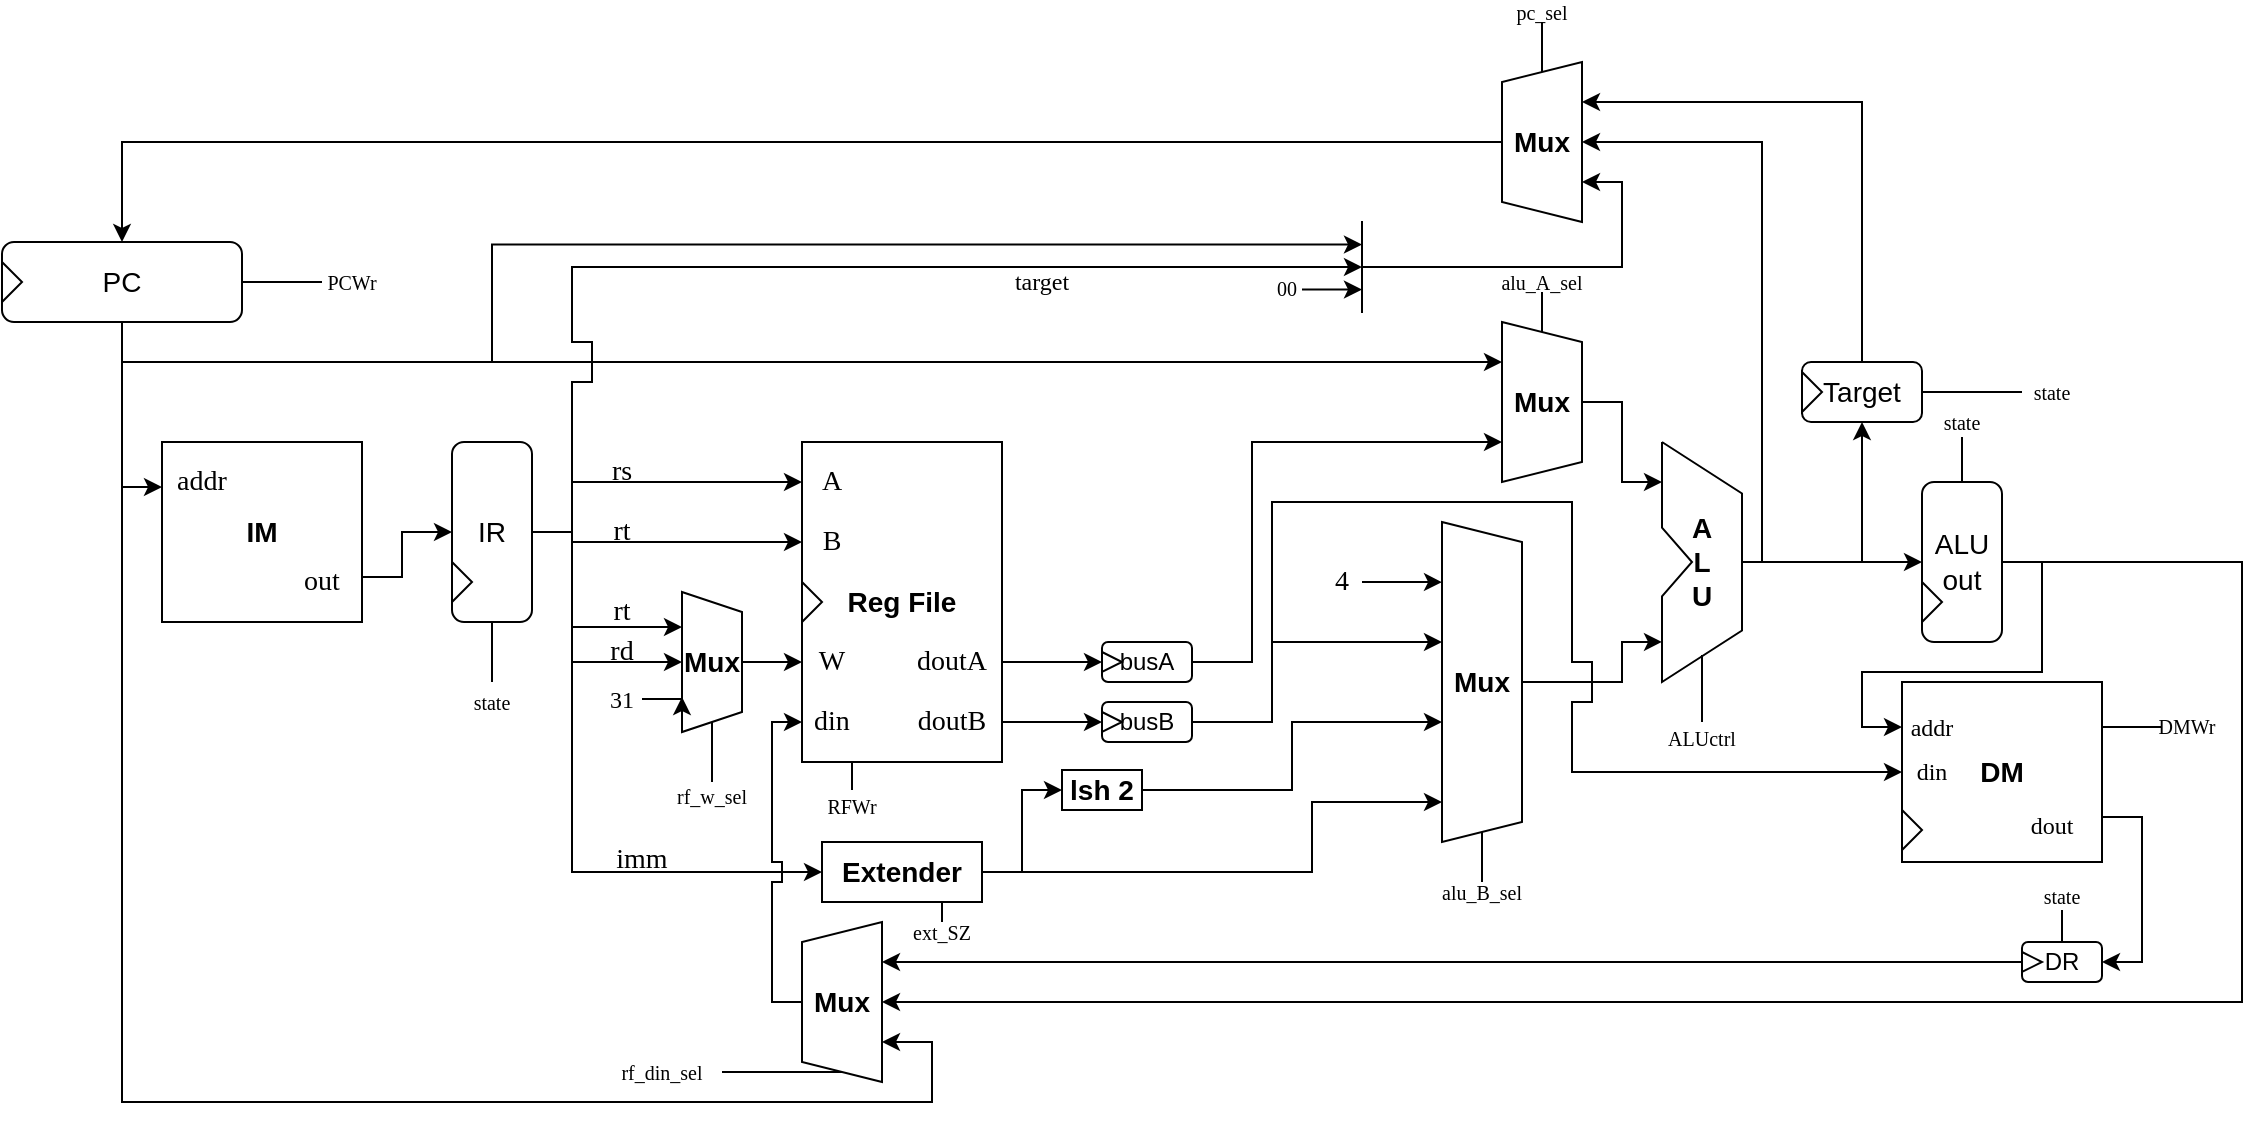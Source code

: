 <mxfile version="16.1.2" type="device" pages="3"><diagram id="TMbsNjymFg37EfVC3fT8" name="Datapath"><mxGraphModel dx="1038" dy="649" grid="1" gridSize="10" guides="1" tooltips="1" connect="1" arrows="1" fold="1" page="1" pageScale="1" pageWidth="1169" pageHeight="827" math="0" shadow="0"><root><mxCell id="0"/><mxCell id="1" parent="0"/><mxCell id="8gY5Vvae0UKXEmvsloGb-11" style="edgeStyle=orthogonalEdgeStyle;rounded=0;orthogonalLoop=1;jettySize=auto;html=1;exitX=0.5;exitY=1;exitDx=0;exitDy=0;entryX=0;entryY=0.25;entryDx=0;entryDy=0;fontSize=14;" parent="1" source="8gY5Vvae0UKXEmvsloGb-1" target="8gY5Vvae0UKXEmvsloGb-6" edge="1"><mxGeometry relative="1" as="geometry"/></mxCell><mxCell id="8gY5Vvae0UKXEmvsloGb-72" style="edgeStyle=orthogonalEdgeStyle;rounded=0;orthogonalLoop=1;jettySize=auto;html=1;exitX=0.5;exitY=1;exitDx=0;exitDy=0;entryX=0.25;entryY=1;entryDx=0;entryDy=0;fontFamily=Lucida Console;fontSize=14;strokeWidth=1;" parent="1" source="8gY5Vvae0UKXEmvsloGb-1" target="8gY5Vvae0UKXEmvsloGb-70" edge="1"><mxGeometry relative="1" as="geometry"/></mxCell><mxCell id="qjYlSh_TohVRbn-AtNyW-20" style="edgeStyle=orthogonalEdgeStyle;rounded=0;orthogonalLoop=1;jettySize=auto;html=1;exitX=0.5;exitY=1;exitDx=0;exitDy=0;entryX=0.25;entryY=1;entryDx=0;entryDy=0;" parent="1" source="8gY5Vvae0UKXEmvsloGb-1" target="8gY5Vvae0UKXEmvsloGb-95" edge="1"><mxGeometry relative="1" as="geometry"><Array as="points"><mxPoint x="85" y="570"/><mxPoint x="490" y="570"/><mxPoint x="490" y="540"/></Array></mxGeometry></mxCell><mxCell id="qjYlSh_TohVRbn-AtNyW-63" style="edgeStyle=orthogonalEdgeStyle;rounded=0;orthogonalLoop=1;jettySize=auto;html=1;exitX=1;exitY=0.5;exitDx=0;exitDy=0;entryX=0;entryY=0.5;entryDx=0;entryDy=0;fontFamily=Jetbrains Mono;fontSize=10;endArrow=none;endFill=0;" parent="1" source="8gY5Vvae0UKXEmvsloGb-1" target="qjYlSh_TohVRbn-AtNyW-61" edge="1"><mxGeometry relative="1" as="geometry"/></mxCell><mxCell id="qjYlSh_TohVRbn-AtNyW-74" style="edgeStyle=orthogonalEdgeStyle;rounded=0;orthogonalLoop=1;jettySize=auto;html=1;exitX=0.5;exitY=1;exitDx=0;exitDy=0;entryX=0;entryY=0.75;entryDx=0;entryDy=0;fontFamily=Jetbrains Mono;fontSize=10;endArrow=classic;endFill=1;" parent="1" source="8gY5Vvae0UKXEmvsloGb-1" target="qjYlSh_TohVRbn-AtNyW-71" edge="1"><mxGeometry relative="1" as="geometry"><Array as="points"><mxPoint x="85" y="200"/><mxPoint x="270" y="200"/><mxPoint x="270" y="141"/></Array></mxGeometry></mxCell><mxCell id="8gY5Vvae0UKXEmvsloGb-1" value="PC" style="rounded=1;whiteSpace=wrap;html=1;fontSize=14;" parent="1" vertex="1"><mxGeometry x="25" y="140" width="120" height="40" as="geometry"/></mxCell><mxCell id="8gY5Vvae0UKXEmvsloGb-44" style="edgeStyle=orthogonalEdgeStyle;rounded=0;orthogonalLoop=1;jettySize=auto;html=1;exitX=0.5;exitY=0;exitDx=0;exitDy=0;entryX=0;entryY=0.5;entryDx=0;entryDy=0;fontFamily=Comic Sans MS;fontSize=14;strokeWidth=1;" parent="1" source="8gY5Vvae0UKXEmvsloGb-4" target="8gY5Vvae0UKXEmvsloGb-20" edge="1"><mxGeometry relative="1" as="geometry"/></mxCell><mxCell id="qjYlSh_TohVRbn-AtNyW-34" style="edgeStyle=orthogonalEdgeStyle;rounded=0;orthogonalLoop=1;jettySize=auto;html=1;exitX=1;exitY=0.5;exitDx=0;exitDy=0;fontFamily=Lucida Console;endArrow=none;endFill=0;" parent="1" source="8gY5Vvae0UKXEmvsloGb-4" edge="1"><mxGeometry relative="1" as="geometry"><mxPoint x="380" y="410" as="targetPoint"/></mxGeometry></mxCell><mxCell id="8gY5Vvae0UKXEmvsloGb-4" value="Mux" style="shape=trapezoid;perimeter=trapezoidPerimeter;whiteSpace=wrap;html=1;fixedSize=1;fontSize=14;size=10.0;direction=south;fontStyle=1" parent="1" vertex="1"><mxGeometry x="365" y="315" width="30" height="70" as="geometry"/></mxCell><mxCell id="8gY5Vvae0UKXEmvsloGb-12" style="edgeStyle=orthogonalEdgeStyle;rounded=0;orthogonalLoop=1;jettySize=auto;html=1;exitX=1;exitY=0.75;exitDx=0;exitDy=0;fontSize=14;entryX=0;entryY=0.5;entryDx=0;entryDy=0;" parent="1" source="8gY5Vvae0UKXEmvsloGb-6" target="8gY5Vvae0UKXEmvsloGb-13" edge="1"><mxGeometry relative="1" as="geometry"><mxPoint x="265.0" y="307.172" as="targetPoint"/><Array as="points"><mxPoint x="225" y="308"/><mxPoint x="225" y="285"/></Array></mxGeometry></mxCell><mxCell id="8gY5Vvae0UKXEmvsloGb-6" value="IM" style="rounded=0;whiteSpace=wrap;html=1;fontSize=14;fontStyle=1" parent="1" vertex="1"><mxGeometry x="105" y="240" width="100" height="90" as="geometry"/></mxCell><mxCell id="8gY5Vvae0UKXEmvsloGb-8" value="addr" style="text;html=1;strokeColor=none;fillColor=none;align=center;verticalAlign=middle;whiteSpace=wrap;rounded=0;fontSize=14;fontFamily=Comic Sans MS;" parent="1" vertex="1"><mxGeometry x="105" y="250" width="40" height="20" as="geometry"/></mxCell><mxCell id="8gY5Vvae0UKXEmvsloGb-10" value="out" style="text;html=1;strokeColor=none;fillColor=none;align=center;verticalAlign=middle;whiteSpace=wrap;rounded=0;fontSize=14;fontFamily=Comic Sans MS;" parent="1" vertex="1"><mxGeometry x="165" y="300" width="40" height="20" as="geometry"/></mxCell><mxCell id="8gY5Vvae0UKXEmvsloGb-39" style="edgeStyle=orthogonalEdgeStyle;rounded=0;orthogonalLoop=1;jettySize=auto;html=1;exitX=1;exitY=0.5;exitDx=0;exitDy=0;fontFamily=Helvetica;fontSize=14;strokeWidth=1;" parent="1" source="8gY5Vvae0UKXEmvsloGb-13" target="8gY5Vvae0UKXEmvsloGb-18" edge="1"><mxGeometry relative="1" as="geometry"><Array as="points"><mxPoint x="310" y="285"/><mxPoint x="310" y="260"/></Array></mxGeometry></mxCell><mxCell id="8gY5Vvae0UKXEmvsloGb-40" style="edgeStyle=orthogonalEdgeStyle;rounded=0;orthogonalLoop=1;jettySize=auto;html=1;exitX=1;exitY=0.5;exitDx=0;exitDy=0;entryX=0;entryY=0.5;entryDx=0;entryDy=0;fontFamily=Helvetica;fontSize=14;strokeWidth=1;" parent="1" source="8gY5Vvae0UKXEmvsloGb-13" target="8gY5Vvae0UKXEmvsloGb-19" edge="1"><mxGeometry relative="1" as="geometry"><Array as="points"><mxPoint x="310" y="285"/><mxPoint x="310" y="290"/></Array></mxGeometry></mxCell><mxCell id="8gY5Vvae0UKXEmvsloGb-45" style="edgeStyle=orthogonalEdgeStyle;rounded=0;orthogonalLoop=1;jettySize=auto;html=1;exitX=1;exitY=0.5;exitDx=0;exitDy=0;entryX=0.25;entryY=1;entryDx=0;entryDy=0;fontFamily=Comic Sans MS;fontSize=14;strokeWidth=1;" parent="1" source="8gY5Vvae0UKXEmvsloGb-13" target="8gY5Vvae0UKXEmvsloGb-4" edge="1"><mxGeometry relative="1" as="geometry"><Array as="points"><mxPoint x="310" y="285"/><mxPoint x="310" y="332"/></Array></mxGeometry></mxCell><mxCell id="8gY5Vvae0UKXEmvsloGb-46" style="edgeStyle=orthogonalEdgeStyle;rounded=0;orthogonalLoop=1;jettySize=auto;html=1;exitX=1;exitY=0.5;exitDx=0;exitDy=0;entryX=0.5;entryY=1;entryDx=0;entryDy=0;fontFamily=Comic Sans MS;fontSize=14;strokeWidth=1;" parent="1" source="8gY5Vvae0UKXEmvsloGb-13" target="8gY5Vvae0UKXEmvsloGb-4" edge="1"><mxGeometry relative="1" as="geometry"><Array as="points"><mxPoint x="310" y="285"/><mxPoint x="310" y="350"/></Array></mxGeometry></mxCell><mxCell id="8gY5Vvae0UKXEmvsloGb-51" style="edgeStyle=orthogonalEdgeStyle;rounded=0;orthogonalLoop=1;jettySize=auto;html=1;exitX=1;exitY=0.5;exitDx=0;exitDy=0;entryX=0;entryY=0.5;entryDx=0;entryDy=0;fontFamily=Helvetica;fontSize=14;strokeWidth=1;" parent="1" source="8gY5Vvae0UKXEmvsloGb-13" target="8gY5Vvae0UKXEmvsloGb-50" edge="1"><mxGeometry relative="1" as="geometry"><Array as="points"><mxPoint x="310" y="285"/><mxPoint x="310" y="455"/></Array></mxGeometry></mxCell><mxCell id="qjYlSh_TohVRbn-AtNyW-21" style="edgeStyle=orthogonalEdgeStyle;rounded=0;orthogonalLoop=1;jettySize=auto;html=1;exitX=1;exitY=0.5;exitDx=0;exitDy=0;entryX=0;entryY=0.5;entryDx=0;entryDy=0;" parent="1" source="8gY5Vvae0UKXEmvsloGb-13" target="qjYlSh_TohVRbn-AtNyW-71" edge="1"><mxGeometry relative="1" as="geometry"><mxPoint x="710" y="180" as="targetPoint"/><Array as="points"><mxPoint x="310" y="285"/><mxPoint x="310" y="210"/><mxPoint x="320" y="210"/><mxPoint x="320" y="190"/><mxPoint x="310" y="190"/><mxPoint x="310" y="152"/></Array></mxGeometry></mxCell><mxCell id="8gY5Vvae0UKXEmvsloGb-13" value="&lt;font face=&quot;Helvetica&quot;&gt;IR&lt;/font&gt;" style="rounded=1;whiteSpace=wrap;html=1;fontFamily=Comic Sans MS;fontSize=14;" parent="1" vertex="1"><mxGeometry x="250" y="240" width="40" height="90" as="geometry"/></mxCell><mxCell id="8gY5Vvae0UKXEmvsloGb-14" value="" style="triangle;whiteSpace=wrap;html=1;fontFamily=Helvetica;fontSize=14;" parent="1" vertex="1"><mxGeometry x="250" y="300" width="10" height="20" as="geometry"/></mxCell><mxCell id="8gY5Vvae0UKXEmvsloGb-16" value="" style="triangle;whiteSpace=wrap;html=1;fontFamily=Helvetica;fontSize=14;" parent="1" vertex="1"><mxGeometry x="25" y="150" width="10" height="20" as="geometry"/></mxCell><mxCell id="qjYlSh_TohVRbn-AtNyW-65" style="edgeStyle=orthogonalEdgeStyle;rounded=0;orthogonalLoop=1;jettySize=auto;html=1;exitX=0.25;exitY=1;exitDx=0;exitDy=0;entryX=0.5;entryY=0;entryDx=0;entryDy=0;fontFamily=Jetbrains Mono;fontSize=10;endArrow=none;endFill=0;" parent="1" source="8gY5Vvae0UKXEmvsloGb-17" target="qjYlSh_TohVRbn-AtNyW-64" edge="1"><mxGeometry relative="1" as="geometry"/></mxCell><mxCell id="8gY5Vvae0UKXEmvsloGb-17" value="Reg File" style="rounded=0;whiteSpace=wrap;html=1;fontFamily=Helvetica;fontSize=14;fontStyle=1" parent="1" vertex="1"><mxGeometry x="425" y="240" width="100" height="160" as="geometry"/></mxCell><mxCell id="8gY5Vvae0UKXEmvsloGb-18" value="A" style="text;html=1;strokeColor=none;fillColor=none;align=center;verticalAlign=middle;whiteSpace=wrap;rounded=0;fontFamily=Comic Sans MS;fontSize=14;" parent="1" vertex="1"><mxGeometry x="425" y="250" width="30" height="20" as="geometry"/></mxCell><mxCell id="8gY5Vvae0UKXEmvsloGb-19" value="B" style="text;html=1;strokeColor=none;fillColor=none;align=center;verticalAlign=middle;whiteSpace=wrap;rounded=0;fontFamily=Comic Sans MS;fontSize=14;" parent="1" vertex="1"><mxGeometry x="425" y="280" width="30" height="20" as="geometry"/></mxCell><mxCell id="8gY5Vvae0UKXEmvsloGb-20" value="W" style="text;html=1;strokeColor=none;fillColor=none;align=center;verticalAlign=middle;whiteSpace=wrap;rounded=0;fontFamily=Comic Sans MS;fontSize=14;" parent="1" vertex="1"><mxGeometry x="425" y="340" width="30" height="20" as="geometry"/></mxCell><mxCell id="8gY5Vvae0UKXEmvsloGb-21" value="din" style="text;html=1;strokeColor=none;fillColor=none;align=center;verticalAlign=middle;whiteSpace=wrap;rounded=0;fontFamily=Comic Sans MS;fontSize=14;" parent="1" vertex="1"><mxGeometry x="425" y="370" width="30" height="20" as="geometry"/></mxCell><mxCell id="8gY5Vvae0UKXEmvsloGb-65" style="edgeStyle=orthogonalEdgeStyle;rounded=0;orthogonalLoop=1;jettySize=auto;html=1;entryX=0.375;entryY=1;entryDx=0;entryDy=0;entryPerimeter=0;fontFamily=Helvetica;fontSize=14;strokeWidth=1;exitX=1;exitY=0.5;exitDx=0;exitDy=0;" parent="1" source="qjYlSh_TohVRbn-AtNyW-2" target="8gY5Vvae0UKXEmvsloGb-54" edge="1"><mxGeometry relative="1" as="geometry"><Array as="points"><mxPoint x="660" y="380"/><mxPoint x="660" y="340"/></Array><mxPoint x="565" y="320" as="sourcePoint"/></mxGeometry></mxCell><mxCell id="8gY5Vvae0UKXEmvsloGb-91" style="edgeStyle=orthogonalEdgeStyle;rounded=0;orthogonalLoop=1;jettySize=auto;html=1;entryX=0;entryY=0.5;entryDx=0;entryDy=0;fontFamily=Helvetica;fontSize=12;strokeWidth=1;exitX=1;exitY=0.5;exitDx=0;exitDy=0;" parent="1" source="qjYlSh_TohVRbn-AtNyW-2" target="8gY5Vvae0UKXEmvsloGb-86" edge="1"><mxGeometry relative="1" as="geometry"><Array as="points"><mxPoint x="660" y="380"/><mxPoint x="660" y="270"/><mxPoint x="810" y="270"/><mxPoint x="810" y="350"/><mxPoint x="820" y="350"/><mxPoint x="820" y="370"/><mxPoint x="810" y="370"/><mxPoint x="810" y="405"/></Array><mxPoint x="565" y="320" as="sourcePoint"/></mxGeometry></mxCell><mxCell id="qjYlSh_TohVRbn-AtNyW-8" style="edgeStyle=orthogonalEdgeStyle;rounded=0;orthogonalLoop=1;jettySize=auto;html=1;exitX=1;exitY=0.5;exitDx=0;exitDy=0;entryX=0;entryY=0.5;entryDx=0;entryDy=0;" parent="1" source="8gY5Vvae0UKXEmvsloGb-37" target="qjYlSh_TohVRbn-AtNyW-2" edge="1"><mxGeometry relative="1" as="geometry"/></mxCell><mxCell id="8gY5Vvae0UKXEmvsloGb-37" value="doutB" style="text;html=1;strokeColor=none;fillColor=none;align=center;verticalAlign=middle;whiteSpace=wrap;rounded=0;fontFamily=Comic Sans MS;fontSize=14;" parent="1" vertex="1"><mxGeometry x="475" y="370" width="50" height="20" as="geometry"/></mxCell><mxCell id="qjYlSh_TohVRbn-AtNyW-5" style="edgeStyle=orthogonalEdgeStyle;rounded=0;orthogonalLoop=1;jettySize=auto;html=1;exitX=1;exitY=0.5;exitDx=0;exitDy=0;entryX=0;entryY=0.5;entryDx=0;entryDy=0;" parent="1" source="8gY5Vvae0UKXEmvsloGb-38" target="qjYlSh_TohVRbn-AtNyW-1" edge="1"><mxGeometry relative="1" as="geometry"/></mxCell><mxCell id="8gY5Vvae0UKXEmvsloGb-38" value="doutA" style="text;html=1;strokeColor=none;fillColor=none;align=center;verticalAlign=middle;whiteSpace=wrap;rounded=0;fontFamily=Comic Sans MS;fontSize=14;" parent="1" vertex="1"><mxGeometry x="475" y="340" width="50" height="20" as="geometry"/></mxCell><mxCell id="8gY5Vvae0UKXEmvsloGb-42" value="rs" style="text;html=1;strokeColor=none;fillColor=none;align=center;verticalAlign=middle;whiteSpace=wrap;rounded=0;fontFamily=Lucida Console;fontSize=14;" parent="1" vertex="1"><mxGeometry x="325" y="250" width="20" height="10" as="geometry"/></mxCell><mxCell id="8gY5Vvae0UKXEmvsloGb-43" value="rt" style="text;html=1;strokeColor=none;fillColor=none;align=center;verticalAlign=middle;whiteSpace=wrap;rounded=0;fontFamily=Lucida Console;fontSize=14;" parent="1" vertex="1"><mxGeometry x="325" y="280" width="20" height="10" as="geometry"/></mxCell><mxCell id="8gY5Vvae0UKXEmvsloGb-47" value="rt" style="text;html=1;strokeColor=none;fillColor=none;align=center;verticalAlign=middle;whiteSpace=wrap;rounded=0;fontFamily=Lucida Console;fontSize=14;" parent="1" vertex="1"><mxGeometry x="325" y="320" width="20" height="10" as="geometry"/></mxCell><mxCell id="8gY5Vvae0UKXEmvsloGb-49" value="rd" style="text;html=1;strokeColor=none;fillColor=none;align=center;verticalAlign=middle;whiteSpace=wrap;rounded=0;fontFamily=Lucida Console;fontSize=14;" parent="1" vertex="1"><mxGeometry x="325" y="340" width="20" height="10" as="geometry"/></mxCell><mxCell id="8gY5Vvae0UKXEmvsloGb-60" style="edgeStyle=orthogonalEdgeStyle;rounded=0;orthogonalLoop=1;jettySize=auto;html=1;exitX=1;exitY=0.5;exitDx=0;exitDy=0;entryX=0;entryY=0.5;entryDx=0;entryDy=0;fontFamily=Helvetica;fontSize=14;strokeWidth=1;" parent="1" source="8gY5Vvae0UKXEmvsloGb-50" target="8gY5Vvae0UKXEmvsloGb-59" edge="1"><mxGeometry relative="1" as="geometry"/></mxCell><mxCell id="8gY5Vvae0UKXEmvsloGb-63" style="edgeStyle=orthogonalEdgeStyle;rounded=0;orthogonalLoop=1;jettySize=auto;html=1;exitX=1;exitY=0.5;exitDx=0;exitDy=0;entryX=0.875;entryY=1;entryDx=0;entryDy=0;entryPerimeter=0;fontFamily=Helvetica;fontSize=14;strokeWidth=1;" parent="1" source="8gY5Vvae0UKXEmvsloGb-50" target="8gY5Vvae0UKXEmvsloGb-54" edge="1"><mxGeometry relative="1" as="geometry"><Array as="points"><mxPoint x="680" y="455"/><mxPoint x="680" y="420"/></Array></mxGeometry></mxCell><mxCell id="mQeHkL_i7OumWJUWDFrb-3" style="edgeStyle=orthogonalEdgeStyle;rounded=0;orthogonalLoop=1;jettySize=auto;html=1;exitX=0.75;exitY=1;exitDx=0;exitDy=0;entryX=0.5;entryY=0;entryDx=0;entryDy=0;fontFamily=Jetbrains Mono;fontSize=10;endArrow=none;endFill=0;" parent="1" source="8gY5Vvae0UKXEmvsloGb-50" target="mQeHkL_i7OumWJUWDFrb-1" edge="1"><mxGeometry relative="1" as="geometry"/></mxCell><mxCell id="8gY5Vvae0UKXEmvsloGb-50" value="&lt;font face=&quot;Helvetica&quot; style=&quot;font-size: 14px;&quot;&gt;Extender&lt;/font&gt;" style="rounded=0;whiteSpace=wrap;html=1;fontFamily=Comic Sans MS;fontSize=14;strokeWidth=1;fontStyle=1" parent="1" vertex="1"><mxGeometry x="435" y="440" width="80" height="30" as="geometry"/></mxCell><mxCell id="8gY5Vvae0UKXEmvsloGb-53" value="imm" style="text;html=1;strokeColor=none;fillColor=none;align=center;verticalAlign=middle;whiteSpace=wrap;rounded=0;fontFamily=Lucida Console;fontSize=14;" parent="1" vertex="1"><mxGeometry x="325" y="439" width="40" height="20" as="geometry"/></mxCell><mxCell id="8gY5Vvae0UKXEmvsloGb-76" style="edgeStyle=orthogonalEdgeStyle;rounded=0;orthogonalLoop=1;jettySize=auto;html=1;exitX=0.5;exitY=0;exitDx=0;exitDy=0;entryX=0;entryY=0.833;entryDx=0;entryDy=0;entryPerimeter=0;fontFamily=Lucida Console;fontSize=14;strokeWidth=1;" parent="1" source="8gY5Vvae0UKXEmvsloGb-54" target="8gY5Vvae0UKXEmvsloGb-74" edge="1"><mxGeometry relative="1" as="geometry"><Array as="points"><mxPoint x="835" y="360"/><mxPoint x="835" y="340"/></Array></mxGeometry></mxCell><mxCell id="qjYlSh_TohVRbn-AtNyW-42" style="edgeStyle=orthogonalEdgeStyle;rounded=0;orthogonalLoop=1;jettySize=auto;html=1;exitX=1;exitY=0.5;exitDx=0;exitDy=0;entryX=0.5;entryY=0;entryDx=0;entryDy=0;fontFamily=Jetbrains Mono;fontSize=10;endArrow=none;endFill=0;" parent="1" source="8gY5Vvae0UKXEmvsloGb-54" target="qjYlSh_TohVRbn-AtNyW-41" edge="1"><mxGeometry relative="1" as="geometry"/></mxCell><mxCell id="8gY5Vvae0UKXEmvsloGb-54" value="Mux" style="shape=trapezoid;perimeter=trapezoidPerimeter;whiteSpace=wrap;html=1;fixedSize=1;fontSize=14;size=10.0;direction=south;fontStyle=1" parent="1" vertex="1"><mxGeometry x="745" y="280" width="40" height="160" as="geometry"/></mxCell><mxCell id="8gY5Vvae0UKXEmvsloGb-64" style="edgeStyle=orthogonalEdgeStyle;rounded=0;orthogonalLoop=1;jettySize=auto;html=1;exitX=1;exitY=0.5;exitDx=0;exitDy=0;entryX=0.625;entryY=1;entryDx=0;entryDy=0;entryPerimeter=0;fontFamily=Helvetica;fontSize=14;strokeWidth=1;" parent="1" source="8gY5Vvae0UKXEmvsloGb-59" target="8gY5Vvae0UKXEmvsloGb-54" edge="1"><mxGeometry relative="1" as="geometry"><Array as="points"><mxPoint x="670" y="414"/><mxPoint x="670" y="380"/></Array></mxGeometry></mxCell><mxCell id="8gY5Vvae0UKXEmvsloGb-59" value="lsh 2" style="rounded=0;whiteSpace=wrap;html=1;fontFamily=Helvetica;fontSize=14;strokeWidth=1;fontStyle=1" parent="1" vertex="1"><mxGeometry x="555" y="404" width="40" height="20" as="geometry"/></mxCell><mxCell id="8gY5Vvae0UKXEmvsloGb-69" style="edgeStyle=orthogonalEdgeStyle;rounded=0;orthogonalLoop=1;jettySize=auto;html=1;exitX=1;exitY=0.5;exitDx=0;exitDy=0;entryX=0.188;entryY=1;entryDx=0;entryDy=0;entryPerimeter=0;fontFamily=Lucida Console;fontSize=14;strokeWidth=1;" parent="1" source="8gY5Vvae0UKXEmvsloGb-66" target="8gY5Vvae0UKXEmvsloGb-54" edge="1"><mxGeometry relative="1" as="geometry"/></mxCell><mxCell id="8gY5Vvae0UKXEmvsloGb-66" value="&lt;font&gt;4&lt;/font&gt;" style="text;html=1;strokeColor=none;fillColor=none;align=center;verticalAlign=middle;whiteSpace=wrap;rounded=0;fontFamily=Lucida Console;fontSize=14;" parent="1" vertex="1"><mxGeometry x="685" y="300" width="20" height="20" as="geometry"/></mxCell><mxCell id="8gY5Vvae0UKXEmvsloGb-75" style="edgeStyle=orthogonalEdgeStyle;rounded=0;orthogonalLoop=1;jettySize=auto;html=1;exitX=0.5;exitY=0;exitDx=0;exitDy=0;entryX=0;entryY=0.167;entryDx=0;entryDy=0;entryPerimeter=0;fontFamily=Lucida Console;fontSize=14;strokeWidth=1;" parent="1" source="8gY5Vvae0UKXEmvsloGb-70" target="8gY5Vvae0UKXEmvsloGb-74" edge="1"><mxGeometry relative="1" as="geometry"/></mxCell><mxCell id="qjYlSh_TohVRbn-AtNyW-44" style="edgeStyle=orthogonalEdgeStyle;rounded=0;orthogonalLoop=1;jettySize=auto;html=1;exitX=0;exitY=0.5;exitDx=0;exitDy=0;entryX=0.5;entryY=1;entryDx=0;entryDy=0;fontFamily=Jetbrains Mono;fontSize=10;endArrow=none;endFill=0;" parent="1" source="8gY5Vvae0UKXEmvsloGb-70" target="qjYlSh_TohVRbn-AtNyW-43" edge="1"><mxGeometry relative="1" as="geometry"/></mxCell><mxCell id="8gY5Vvae0UKXEmvsloGb-70" value="Mux" style="shape=trapezoid;perimeter=trapezoidPerimeter;whiteSpace=wrap;html=1;fixedSize=1;fontSize=14;size=10.0;direction=south;fontStyle=1" parent="1" vertex="1"><mxGeometry x="775" y="180" width="40" height="80" as="geometry"/></mxCell><mxCell id="8gY5Vvae0UKXEmvsloGb-80" style="edgeStyle=orthogonalEdgeStyle;rounded=0;orthogonalLoop=1;jettySize=auto;html=1;exitX=1;exitY=0.5;exitDx=0;exitDy=0;entryX=0;entryY=0.5;entryDx=0;entryDy=0;fontFamily=Helvetica;fontSize=14;strokeWidth=1;" parent="1" source="8gY5Vvae0UKXEmvsloGb-74" target="8gY5Vvae0UKXEmvsloGb-79" edge="1"><mxGeometry relative="1" as="geometry"/></mxCell><mxCell id="8gY5Vvae0UKXEmvsloGb-105" style="edgeStyle=orthogonalEdgeStyle;rounded=0;orthogonalLoop=1;jettySize=auto;html=1;exitX=1;exitY=0.5;exitDx=0;exitDy=0;fontFamily=Helvetica;fontSize=12;strokeWidth=1;entryX=0.5;entryY=1;entryDx=0;entryDy=0;" parent="1" source="8gY5Vvae0UKXEmvsloGb-74" target="8gY5Vvae0UKXEmvsloGb-103" edge="1"><mxGeometry relative="1" as="geometry"><Array as="points"><mxPoint x="905" y="300"/><mxPoint x="905" y="90"/></Array><mxPoint x="865" y="110" as="targetPoint"/></mxGeometry></mxCell><mxCell id="qjYlSh_TohVRbn-AtNyW-17" style="edgeStyle=orthogonalEdgeStyle;rounded=0;orthogonalLoop=1;jettySize=auto;html=1;exitX=1;exitY=0.5;exitDx=0;exitDy=0;entryX=0.5;entryY=1;entryDx=0;entryDy=0;" parent="1" source="8gY5Vvae0UKXEmvsloGb-74" target="8gY5Vvae0UKXEmvsloGb-83" edge="1"><mxGeometry relative="1" as="geometry"/></mxCell><mxCell id="8gY5Vvae0UKXEmvsloGb-74" value="A&lt;br style=&quot;font-size: 14px;&quot;&gt;L&lt;br style=&quot;font-size: 14px;&quot;&gt;U" style="shape=stencil(tZVbDoIwEEVX019DqcT4aVD3UWGURmhJW1+7d6BgbAQ1PBJCMnPp4ZLeoYTFJuMlkDDICNuSMKTLAO9Y31zdltyUkFjXu3It+CEHpxir1RluIrUNQsgMtLCVynYk2OAz1cXiREmJEKGk8ZQ3HWFcSFwb3B2sef3Dq0rkF2BBN55dl4T7/7GLaB4wncmvj23dT+53OrDvmM61cZOB6XAsi7HTF24WH5WGk1YXmXaaOYo8dzP0xXHJq+n6EFq5UFf4MTPd5BaQCzklYOkT2HgEpaO/4/VrG45YDyBQP7Cr0SaieXe0TnNP3vC46Etqvewj6nXXHTF14wk=);whiteSpace=wrap;html=1;fontStyle=1;fontSize=14;" parent="1" vertex="1"><mxGeometry x="855" y="240" width="40" height="120" as="geometry"/></mxCell><mxCell id="8gY5Vvae0UKXEmvsloGb-99" style="edgeStyle=orthogonalEdgeStyle;rounded=0;orthogonalLoop=1;jettySize=auto;html=1;exitX=1;exitY=0.5;exitDx=0;exitDy=0;entryX=0.5;entryY=1;entryDx=0;entryDy=0;fontFamily=Helvetica;fontSize=12;strokeWidth=1;" parent="1" source="8gY5Vvae0UKXEmvsloGb-79" target="8gY5Vvae0UKXEmvsloGb-95" edge="1"><mxGeometry relative="1" as="geometry"><Array as="points"><mxPoint x="1145" y="300"/><mxPoint x="1145" y="520"/></Array></mxGeometry></mxCell><mxCell id="qjYlSh_TohVRbn-AtNyW-37" style="edgeStyle=orthogonalEdgeStyle;rounded=0;orthogonalLoop=1;jettySize=auto;html=1;exitX=1;exitY=0.5;exitDx=0;exitDy=0;entryX=0;entryY=0.5;entryDx=0;entryDy=0;fontFamily=Garamond;fontSize=10;endArrow=classic;endFill=1;" parent="1" source="8gY5Vvae0UKXEmvsloGb-79" target="8gY5Vvae0UKXEmvsloGb-88" edge="1"><mxGeometry relative="1" as="geometry"><Array as="points"><mxPoint x="1045" y="300"/><mxPoint x="1045" y="355"/><mxPoint x="955" y="355"/><mxPoint x="955" y="383"/></Array></mxGeometry></mxCell><mxCell id="8gY5Vvae0UKXEmvsloGb-79" value="&lt;font face=&quot;Helvetica&quot;&gt;ALU&lt;br&gt;out&lt;/font&gt;" style="rounded=1;whiteSpace=wrap;html=1;fontFamily=Lucida Console;fontSize=14;strokeWidth=1;" parent="1" vertex="1"><mxGeometry x="985" y="260" width="40" height="80" as="geometry"/></mxCell><mxCell id="8gY5Vvae0UKXEmvsloGb-81" value="" style="triangle;whiteSpace=wrap;html=1;fontFamily=Helvetica;fontSize=14;" parent="1" vertex="1"><mxGeometry x="985" y="310" width="10" height="20" as="geometry"/></mxCell><mxCell id="8gY5Vvae0UKXEmvsloGb-104" style="edgeStyle=orthogonalEdgeStyle;rounded=0;orthogonalLoop=1;jettySize=auto;html=1;exitX=0.5;exitY=0;exitDx=0;exitDy=0;entryX=0.75;entryY=1;entryDx=0;entryDy=0;fontFamily=Helvetica;fontSize=12;strokeWidth=1;" parent="1" source="8gY5Vvae0UKXEmvsloGb-83" target="8gY5Vvae0UKXEmvsloGb-103" edge="1"><mxGeometry relative="1" as="geometry"/></mxCell><mxCell id="qjYlSh_TohVRbn-AtNyW-50" style="edgeStyle=orthogonalEdgeStyle;rounded=0;orthogonalLoop=1;jettySize=auto;html=1;exitX=1;exitY=0.5;exitDx=0;exitDy=0;entryX=0;entryY=0.5;entryDx=0;entryDy=0;fontFamily=Jetbrains Mono;fontSize=10;endArrow=none;endFill=0;" parent="1" source="8gY5Vvae0UKXEmvsloGb-83" target="qjYlSh_TohVRbn-AtNyW-49" edge="1"><mxGeometry relative="1" as="geometry"/></mxCell><mxCell id="8gY5Vvae0UKXEmvsloGb-83" value="Target" style="rounded=1;whiteSpace=wrap;html=1;fontFamily=Helvetica;fontSize=14;strokeWidth=1;" parent="1" vertex="1"><mxGeometry x="925" y="200" width="60" height="30" as="geometry"/></mxCell><mxCell id="qjYlSh_TohVRbn-AtNyW-25" style="edgeStyle=orthogonalEdgeStyle;rounded=0;orthogonalLoop=1;jettySize=auto;html=1;exitX=1;exitY=0.75;exitDx=0;exitDy=0;entryX=1;entryY=0.5;entryDx=0;entryDy=0;" parent="1" source="8gY5Vvae0UKXEmvsloGb-86" target="qjYlSh_TohVRbn-AtNyW-24" edge="1"><mxGeometry relative="1" as="geometry"/></mxCell><mxCell id="qjYlSh_TohVRbn-AtNyW-67" style="edgeStyle=orthogonalEdgeStyle;rounded=0;orthogonalLoop=1;jettySize=auto;html=1;exitX=1;exitY=0.25;exitDx=0;exitDy=0;entryX=0;entryY=0.5;entryDx=0;entryDy=0;fontFamily=Jetbrains Mono;fontSize=10;endArrow=none;endFill=0;" parent="1" source="8gY5Vvae0UKXEmvsloGb-86" target="qjYlSh_TohVRbn-AtNyW-66" edge="1"><mxGeometry relative="1" as="geometry"/></mxCell><mxCell id="8gY5Vvae0UKXEmvsloGb-86" value="DM" style="rounded=0;whiteSpace=wrap;html=1;fontFamily=Helvetica;fontSize=14;strokeWidth=1;fontStyle=1" parent="1" vertex="1"><mxGeometry x="975" y="360" width="100" height="90" as="geometry"/></mxCell><mxCell id="8gY5Vvae0UKXEmvsloGb-88" value="addr" style="text;html=1;strokeColor=none;fillColor=none;align=center;verticalAlign=middle;whiteSpace=wrap;rounded=0;fontFamily=Comic Sans MS;fontSize=12;" parent="1" vertex="1"><mxGeometry x="975" y="375" width="30" height="15" as="geometry"/></mxCell><mxCell id="8gY5Vvae0UKXEmvsloGb-89" value="" style="triangle;whiteSpace=wrap;html=1;fontFamily=Helvetica;fontSize=14;" parent="1" vertex="1"><mxGeometry x="975" y="424" width="10" height="20" as="geometry"/></mxCell><mxCell id="8gY5Vvae0UKXEmvsloGb-92" value="din" style="text;html=1;strokeColor=none;fillColor=none;align=center;verticalAlign=middle;whiteSpace=wrap;rounded=0;fontFamily=Comic Sans MS;fontSize=12;" parent="1" vertex="1"><mxGeometry x="980" y="397" width="20" height="16" as="geometry"/></mxCell><mxCell id="8gY5Vvae0UKXEmvsloGb-93" value="dout" style="text;html=1;strokeColor=none;fillColor=none;align=center;verticalAlign=middle;whiteSpace=wrap;rounded=0;fontFamily=Comic Sans MS;fontSize=12;" parent="1" vertex="1"><mxGeometry x="1035" y="424" width="30" height="15" as="geometry"/></mxCell><mxCell id="8gY5Vvae0UKXEmvsloGb-96" style="edgeStyle=orthogonalEdgeStyle;rounded=0;orthogonalLoop=1;jettySize=auto;html=1;exitX=0.5;exitY=0;exitDx=0;exitDy=0;entryX=0;entryY=0.5;entryDx=0;entryDy=0;fontFamily=Helvetica;fontSize=12;strokeWidth=1;" parent="1" source="8gY5Vvae0UKXEmvsloGb-95" target="8gY5Vvae0UKXEmvsloGb-21" edge="1"><mxGeometry relative="1" as="geometry"><Array as="points"><mxPoint x="410" y="520"/><mxPoint x="410" y="460"/><mxPoint x="415" y="460"/><mxPoint x="415" y="450"/><mxPoint x="410" y="450"/><mxPoint x="410" y="380"/></Array></mxGeometry></mxCell><mxCell id="8gY5Vvae0UKXEmvsloGb-95" value="Mux" style="shape=trapezoid;perimeter=trapezoidPerimeter;whiteSpace=wrap;html=1;fixedSize=1;fontSize=14;size=10.0;direction=north;fontStyle=1" parent="1" vertex="1"><mxGeometry x="425" y="480" width="40" height="80" as="geometry"/></mxCell><mxCell id="8gY5Vvae0UKXEmvsloGb-106" style="edgeStyle=orthogonalEdgeStyle;rounded=0;orthogonalLoop=1;jettySize=auto;html=1;exitX=0.5;exitY=0;exitDx=0;exitDy=0;entryX=0.5;entryY=0;entryDx=0;entryDy=0;fontFamily=Helvetica;fontSize=12;strokeWidth=1;" parent="1" source="8gY5Vvae0UKXEmvsloGb-103" target="8gY5Vvae0UKXEmvsloGb-1" edge="1"><mxGeometry relative="1" as="geometry"><Array as="points"><mxPoint x="85" y="90"/></Array></mxGeometry></mxCell><mxCell id="qjYlSh_TohVRbn-AtNyW-60" style="edgeStyle=orthogonalEdgeStyle;rounded=0;orthogonalLoop=1;jettySize=auto;html=1;exitX=1;exitY=0.5;exitDx=0;exitDy=0;entryX=0.5;entryY=1;entryDx=0;entryDy=0;fontFamily=Jetbrains Mono;fontSize=10;endArrow=none;endFill=0;" parent="1" source="8gY5Vvae0UKXEmvsloGb-103" target="qjYlSh_TohVRbn-AtNyW-59" edge="1"><mxGeometry relative="1" as="geometry"/></mxCell><mxCell id="8gY5Vvae0UKXEmvsloGb-103" value="Mux" style="shape=trapezoid;perimeter=trapezoidPerimeter;whiteSpace=wrap;html=1;fixedSize=1;fontSize=14;size=10.0;direction=north;fontStyle=1" parent="1" vertex="1"><mxGeometry x="775" y="50" width="40" height="80" as="geometry"/></mxCell><mxCell id="qjYlSh_TohVRbn-AtNyW-9" style="edgeStyle=orthogonalEdgeStyle;rounded=0;orthogonalLoop=1;jettySize=auto;html=1;exitX=1;exitY=0.5;exitDx=0;exitDy=0;entryX=0.75;entryY=1;entryDx=0;entryDy=0;" parent="1" source="qjYlSh_TohVRbn-AtNyW-1" target="8gY5Vvae0UKXEmvsloGb-70" edge="1"><mxGeometry relative="1" as="geometry"><Array as="points"><mxPoint x="650" y="350"/><mxPoint x="650" y="240"/></Array></mxGeometry></mxCell><mxCell id="qjYlSh_TohVRbn-AtNyW-1" value="busA" style="rounded=1;whiteSpace=wrap;html=1;shadow=0;" parent="1" vertex="1"><mxGeometry x="575" y="340" width="45" height="20" as="geometry"/></mxCell><mxCell id="qjYlSh_TohVRbn-AtNyW-2" value="busB" style="rounded=1;whiteSpace=wrap;html=1;shadow=0;" parent="1" vertex="1"><mxGeometry x="575" y="370" width="45" height="20" as="geometry"/></mxCell><mxCell id="qjYlSh_TohVRbn-AtNyW-22" value="target" style="text;html=1;strokeColor=none;fillColor=none;align=center;verticalAlign=middle;whiteSpace=wrap;rounded=0;shadow=0;fontFamily=Lucida Console;" parent="1" vertex="1"><mxGeometry x="515" y="145" width="60" height="30" as="geometry"/></mxCell><mxCell id="qjYlSh_TohVRbn-AtNyW-26" style="edgeStyle=orthogonalEdgeStyle;rounded=0;orthogonalLoop=1;jettySize=auto;html=1;exitX=0;exitY=0.5;exitDx=0;exitDy=0;entryX=0.75;entryY=1;entryDx=0;entryDy=0;" parent="1" source="qjYlSh_TohVRbn-AtNyW-24" target="8gY5Vvae0UKXEmvsloGb-95" edge="1"><mxGeometry relative="1" as="geometry"/></mxCell><mxCell id="qjYlSh_TohVRbn-AtNyW-24" value="DR" style="rounded=1;whiteSpace=wrap;html=1;shadow=0;" parent="1" vertex="1"><mxGeometry x="1035" y="490" width="40" height="20" as="geometry"/></mxCell><mxCell id="qjYlSh_TohVRbn-AtNyW-28" style="edgeStyle=orthogonalEdgeStyle;rounded=0;orthogonalLoop=1;jettySize=auto;html=1;entryX=0.75;entryY=1;entryDx=0;entryDy=0;" parent="1" source="qjYlSh_TohVRbn-AtNyW-27" target="8gY5Vvae0UKXEmvsloGb-4" edge="1"><mxGeometry relative="1" as="geometry"/></mxCell><mxCell id="qjYlSh_TohVRbn-AtNyW-27" value="31" style="text;html=1;strokeColor=none;fillColor=none;align=center;verticalAlign=middle;whiteSpace=wrap;rounded=0;shadow=0;fontFamily=Lucida Console;" parent="1" vertex="1"><mxGeometry x="325" y="362" width="20" height="13" as="geometry"/></mxCell><mxCell id="qjYlSh_TohVRbn-AtNyW-29" value="" style="triangle;whiteSpace=wrap;html=1;fontFamily=Helvetica;fontSize=14;" parent="1" vertex="1"><mxGeometry x="1035" y="495" width="10" height="10" as="geometry"/></mxCell><mxCell id="qjYlSh_TohVRbn-AtNyW-30" value="" style="triangle;whiteSpace=wrap;html=1;fontFamily=Helvetica;fontSize=14;" parent="1" vertex="1"><mxGeometry x="925" y="205" width="10" height="20" as="geometry"/></mxCell><mxCell id="qjYlSh_TohVRbn-AtNyW-31" value="" style="triangle;whiteSpace=wrap;html=1;fontFamily=Helvetica;fontSize=14;" parent="1" vertex="1"><mxGeometry x="425" y="310" width="10" height="20" as="geometry"/></mxCell><mxCell id="qjYlSh_TohVRbn-AtNyW-32" value="" style="triangle;whiteSpace=wrap;html=1;fontFamily=Helvetica;fontSize=14;" parent="1" vertex="1"><mxGeometry x="575" y="375" width="10" height="10" as="geometry"/></mxCell><mxCell id="qjYlSh_TohVRbn-AtNyW-33" value="" style="triangle;whiteSpace=wrap;html=1;fontFamily=Helvetica;fontSize=14;" parent="1" vertex="1"><mxGeometry x="575" y="345" width="10" height="10" as="geometry"/></mxCell><mxCell id="qjYlSh_TohVRbn-AtNyW-36" value="rf_w_sel" style="text;html=1;strokeColor=none;fillColor=none;align=center;verticalAlign=middle;whiteSpace=wrap;rounded=0;shadow=0;fontFamily=Jetbrains Mono;fontSize=10;" parent="1" vertex="1"><mxGeometry x="355" y="410" width="50" height="14" as="geometry"/></mxCell><mxCell id="qjYlSh_TohVRbn-AtNyW-40" style="edgeStyle=orthogonalEdgeStyle;rounded=0;orthogonalLoop=1;jettySize=auto;html=1;entryX=0.5;entryY=1;entryDx=0;entryDy=0;fontFamily=Jetbrains Mono;fontSize=10;endArrow=none;endFill=0;" parent="1" source="qjYlSh_TohVRbn-AtNyW-39" target="8gY5Vvae0UKXEmvsloGb-13" edge="1"><mxGeometry relative="1" as="geometry"/></mxCell><mxCell id="qjYlSh_TohVRbn-AtNyW-39" value="state" style="text;html=1;strokeColor=none;fillColor=none;align=center;verticalAlign=middle;whiteSpace=wrap;rounded=0;shadow=0;fontFamily=Jetbrains Mono;fontSize=10;" parent="1" vertex="1"><mxGeometry x="255" y="360" width="30" height="20" as="geometry"/></mxCell><mxCell id="qjYlSh_TohVRbn-AtNyW-41" value="alu_B_sel" style="text;html=1;strokeColor=none;fillColor=none;align=center;verticalAlign=middle;whiteSpace=wrap;rounded=0;shadow=0;fontFamily=Jetbrains Mono;fontSize=10;" parent="1" vertex="1"><mxGeometry x="730" y="460" width="70" height="10" as="geometry"/></mxCell><mxCell id="qjYlSh_TohVRbn-AtNyW-43" value="alu_A_sel" style="text;html=1;strokeColor=none;fillColor=none;align=center;verticalAlign=middle;whiteSpace=wrap;rounded=0;shadow=0;fontFamily=Jetbrains Mono;fontSize=10;" parent="1" vertex="1"><mxGeometry x="760" y="155" width="70" height="10" as="geometry"/></mxCell><mxCell id="qjYlSh_TohVRbn-AtNyW-48" style="edgeStyle=orthogonalEdgeStyle;rounded=0;orthogonalLoop=1;jettySize=auto;html=1;entryX=0.5;entryY=0.888;entryDx=0;entryDy=0;entryPerimeter=0;fontFamily=Jetbrains Mono;fontSize=10;endArrow=none;endFill=0;" parent="1" source="qjYlSh_TohVRbn-AtNyW-45" target="8gY5Vvae0UKXEmvsloGb-74" edge="1"><mxGeometry relative="1" as="geometry"/></mxCell><mxCell id="qjYlSh_TohVRbn-AtNyW-45" value="ALUctrl" style="text;html=1;strokeColor=none;fillColor=none;align=center;verticalAlign=middle;whiteSpace=wrap;rounded=0;shadow=0;fontFamily=Jetbrains Mono;fontSize=10;" parent="1" vertex="1"><mxGeometry x="850" y="380" width="50" height="15" as="geometry"/></mxCell><mxCell id="qjYlSh_TohVRbn-AtNyW-49" value="state" style="text;html=1;strokeColor=none;fillColor=none;align=center;verticalAlign=middle;whiteSpace=wrap;rounded=0;shadow=0;fontFamily=Jetbrains Mono;fontSize=10;" parent="1" vertex="1"><mxGeometry x="1035" y="207.5" width="30" height="15" as="geometry"/></mxCell><mxCell id="qjYlSh_TohVRbn-AtNyW-52" style="edgeStyle=orthogonalEdgeStyle;rounded=0;orthogonalLoop=1;jettySize=auto;html=1;exitX=0.5;exitY=1;exitDx=0;exitDy=0;entryX=0.5;entryY=0;entryDx=0;entryDy=0;fontFamily=Jetbrains Mono;fontSize=10;endArrow=none;endFill=0;" parent="1" source="qjYlSh_TohVRbn-AtNyW-51" target="8gY5Vvae0UKXEmvsloGb-79" edge="1"><mxGeometry relative="1" as="geometry"/></mxCell><mxCell id="qjYlSh_TohVRbn-AtNyW-51" value="state" style="text;html=1;strokeColor=none;fillColor=none;align=center;verticalAlign=middle;whiteSpace=wrap;rounded=0;shadow=0;fontFamily=Jetbrains Mono;fontSize=10;" parent="1" vertex="1"><mxGeometry x="990" y="222.5" width="30" height="15" as="geometry"/></mxCell><mxCell id="qjYlSh_TohVRbn-AtNyW-54" style="edgeStyle=orthogonalEdgeStyle;rounded=0;orthogonalLoop=1;jettySize=auto;html=1;exitX=0.5;exitY=1;exitDx=0;exitDy=0;entryX=0.5;entryY=0;entryDx=0;entryDy=0;fontFamily=Jetbrains Mono;fontSize=14;endArrow=none;endFill=0;" parent="1" source="qjYlSh_TohVRbn-AtNyW-53" target="qjYlSh_TohVRbn-AtNyW-24" edge="1"><mxGeometry relative="1" as="geometry"/></mxCell><mxCell id="qjYlSh_TohVRbn-AtNyW-53" value="state" style="text;html=1;strokeColor=none;fillColor=none;align=center;verticalAlign=middle;whiteSpace=wrap;rounded=0;shadow=0;fontFamily=Jetbrains Mono;fontSize=10;" parent="1" vertex="1"><mxGeometry x="1040" y="459" width="30" height="15" as="geometry"/></mxCell><mxCell id="qjYlSh_TohVRbn-AtNyW-82" style="edgeStyle=orthogonalEdgeStyle;rounded=0;orthogonalLoop=1;jettySize=auto;html=1;exitX=1;exitY=0.5;exitDx=0;exitDy=0;entryX=0;entryY=0.5;entryDx=0;entryDy=0;fontFamily=Lucida Console;fontSize=10;endArrow=none;endFill=0;" parent="1" source="qjYlSh_TohVRbn-AtNyW-57" target="8gY5Vvae0UKXEmvsloGb-95" edge="1"><mxGeometry relative="1" as="geometry"/></mxCell><mxCell id="qjYlSh_TohVRbn-AtNyW-57" value="&lt;font style=&quot;font-size: 10px&quot;&gt;rf_din_sel&lt;/font&gt;" style="text;html=1;strokeColor=none;fillColor=none;align=center;verticalAlign=middle;whiteSpace=wrap;rounded=0;shadow=0;fontFamily=Jetbrains Mono;fontSize=14;" parent="1" vertex="1"><mxGeometry x="325" y="550" width="60" height="10" as="geometry"/></mxCell><mxCell id="qjYlSh_TohVRbn-AtNyW-59" value="pc_sel" style="text;html=1;strokeColor=none;fillColor=none;align=center;verticalAlign=middle;whiteSpace=wrap;rounded=0;shadow=0;fontFamily=Jetbrains Mono;fontSize=10;" parent="1" vertex="1"><mxGeometry x="765" y="20" width="60" height="10" as="geometry"/></mxCell><mxCell id="qjYlSh_TohVRbn-AtNyW-61" value="PCWr" style="text;html=1;strokeColor=none;fillColor=none;align=center;verticalAlign=middle;whiteSpace=wrap;rounded=0;shadow=0;fontFamily=Jetbrains Mono;fontSize=10;" parent="1" vertex="1"><mxGeometry x="185" y="155" width="30" height="10" as="geometry"/></mxCell><mxCell id="qjYlSh_TohVRbn-AtNyW-64" value="RFWr" style="text;html=1;strokeColor=none;fillColor=none;align=center;verticalAlign=middle;whiteSpace=wrap;rounded=0;shadow=0;fontFamily=Jetbrains Mono;fontSize=10;" parent="1" vertex="1"><mxGeometry x="435" y="414" width="30" height="15" as="geometry"/></mxCell><mxCell id="qjYlSh_TohVRbn-AtNyW-66" value="DMWr" style="text;html=1;strokeColor=none;fillColor=none;align=center;verticalAlign=middle;whiteSpace=wrap;rounded=0;shadow=0;fontFamily=Jetbrains Mono;fontSize=10;" parent="1" vertex="1"><mxGeometry x="1105" y="375" width="25" height="14" as="geometry"/></mxCell><mxCell id="qjYlSh_TohVRbn-AtNyW-73" style="edgeStyle=orthogonalEdgeStyle;rounded=0;orthogonalLoop=1;jettySize=auto;html=1;exitX=0;exitY=0.5;exitDx=0;exitDy=0;entryX=0.25;entryY=1;entryDx=0;entryDy=0;fontFamily=Jetbrains Mono;fontSize=10;endArrow=classic;endFill=1;" parent="1" source="qjYlSh_TohVRbn-AtNyW-71" target="8gY5Vvae0UKXEmvsloGb-103" edge="1"><mxGeometry relative="1" as="geometry"/></mxCell><mxCell id="qjYlSh_TohVRbn-AtNyW-71" value="" style="shape=partialRectangle;whiteSpace=wrap;html=1;right=0;top=0;bottom=0;fillColor=none;routingCenterX=-0.5;shadow=0;fontFamily=Jetbrains Mono;fontSize=10;direction=west;" parent="1" vertex="1"><mxGeometry x="695" y="130" width="10" height="45" as="geometry"/></mxCell><mxCell id="qjYlSh_TohVRbn-AtNyW-78" style="edgeStyle=orthogonalEdgeStyle;rounded=0;orthogonalLoop=1;jettySize=auto;html=1;entryX=0;entryY=0.25;entryDx=0;entryDy=0;fontFamily=Lucida Console;fontSize=10;endArrow=classic;endFill=1;" parent="1" source="qjYlSh_TohVRbn-AtNyW-77" target="qjYlSh_TohVRbn-AtNyW-71" edge="1"><mxGeometry relative="1" as="geometry"><Array as="points"><mxPoint x="695" y="164"/></Array></mxGeometry></mxCell><mxCell id="qjYlSh_TohVRbn-AtNyW-77" value="00" style="text;html=1;strokeColor=none;fillColor=none;align=center;verticalAlign=middle;whiteSpace=wrap;rounded=0;shadow=0;fontFamily=Lucida Console;fontSize=10;" parent="1" vertex="1"><mxGeometry x="660" y="155" width="15" height="15" as="geometry"/></mxCell><mxCell id="mQeHkL_i7OumWJUWDFrb-1" value="ext_SZ" style="text;html=1;strokeColor=none;fillColor=none;align=center;verticalAlign=middle;whiteSpace=wrap;rounded=0;fontFamily=Jetbrains Mono;fontSize=10;" parent="1" vertex="1"><mxGeometry x="475" y="480" width="40" height="10" as="geometry"/></mxCell></root></mxGraphModel></diagram><diagram id="btvSY8HfI7aElykfSB8d" name="FSM"><mxGraphModel dx="1221" dy="764" grid="1" gridSize="10" guides="1" tooltips="1" connect="1" arrows="1" fold="1" page="1" pageScale="1" pageWidth="1169" pageHeight="827" math="0" shadow="0"><root><mxCell id="bNam0cIypZsb-ngjYH73-0"/><mxCell id="bNam0cIypZsb-ngjYH73-1" parent="bNam0cIypZsb-ngjYH73-0"/><mxCell id="X_0L10s_cdK_liRcasvd-5" style="edgeStyle=orthogonalEdgeStyle;curved=1;orthogonalLoop=1;jettySize=auto;html=1;fontFamily=Helvetica;fontSize=14;endArrow=classicThin;endFill=1;" edge="1" parent="bNam0cIypZsb-ngjYH73-1" source="X_0L10s_cdK_liRcasvd-0" target="X_0L10s_cdK_liRcasvd-4"><mxGeometry relative="1" as="geometry"/></mxCell><mxCell id="X_0L10s_cdK_liRcasvd-0" value="&lt;font face=&quot;Helvetica&quot;&gt;&lt;span style=&quot;font-size: 14px&quot;&gt;Instruction Fetch&lt;/span&gt;&lt;/font&gt;" style="rounded=1;whiteSpace=wrap;html=1;fontFamily=Jetbrains Mono;fontSize=10;" vertex="1" parent="bNam0cIypZsb-ngjYH73-1"><mxGeometry x="499.94" y="228" width="120" height="60" as="geometry"/></mxCell><mxCell id="X_0L10s_cdK_liRcasvd-3" style="edgeStyle=orthogonalEdgeStyle;orthogonalLoop=1;jettySize=auto;html=1;exitX=1;exitY=0.5;exitDx=0;exitDy=0;entryX=0.5;entryY=0;entryDx=0;entryDy=0;fontFamily=Helvetica;fontSize=14;endArrow=classicThin;endFill=1;curved=1;" edge="1" parent="bNam0cIypZsb-ngjYH73-1" source="X_0L10s_cdK_liRcasvd-2" target="X_0L10s_cdK_liRcasvd-0"><mxGeometry relative="1" as="geometry"/></mxCell><mxCell id="X_0L10s_cdK_liRcasvd-2" value="rst" style="text;html=1;strokeColor=none;fillColor=none;align=center;verticalAlign=middle;whiteSpace=wrap;rounded=0;fontFamily=Helvetica;fontSize=14;" vertex="1" parent="bNam0cIypZsb-ngjYH73-1"><mxGeometry x="439.94" y="168" width="30" height="30" as="geometry"/></mxCell><mxCell id="X_0L10s_cdK_liRcasvd-17" style="edgeStyle=orthogonalEdgeStyle;curved=1;orthogonalLoop=1;jettySize=auto;html=1;exitX=0.5;exitY=1;exitDx=0;exitDy=0;fontFamily=Helvetica;fontSize=14;endArrow=classicThin;endFill=1;" edge="1" parent="bNam0cIypZsb-ngjYH73-1" source="X_0L10s_cdK_liRcasvd-4" target="X_0L10s_cdK_liRcasvd-10"><mxGeometry relative="1" as="geometry"/></mxCell><mxCell id="X_0L10s_cdK_liRcasvd-18" style="edgeStyle=orthogonalEdgeStyle;curved=1;orthogonalLoop=1;jettySize=auto;html=1;exitX=0.5;exitY=1;exitDx=0;exitDy=0;fontFamily=Helvetica;fontSize=14;endArrow=classicThin;endFill=1;" edge="1" parent="bNam0cIypZsb-ngjYH73-1" source="X_0L10s_cdK_liRcasvd-4" target="X_0L10s_cdK_liRcasvd-6"><mxGeometry relative="1" as="geometry"/></mxCell><mxCell id="X_0L10s_cdK_liRcasvd-19" style="edgeStyle=orthogonalEdgeStyle;curved=1;orthogonalLoop=1;jettySize=auto;html=1;exitX=0.5;exitY=1;exitDx=0;exitDy=0;fontFamily=Helvetica;fontSize=14;endArrow=classicThin;endFill=1;" edge="1" parent="bNam0cIypZsb-ngjYH73-1" source="X_0L10s_cdK_liRcasvd-4" target="X_0L10s_cdK_liRcasvd-7"><mxGeometry relative="1" as="geometry"/></mxCell><mxCell id="X_0L10s_cdK_liRcasvd-22" style="edgeStyle=orthogonalEdgeStyle;curved=1;orthogonalLoop=1;jettySize=auto;html=1;exitX=0.5;exitY=1;exitDx=0;exitDy=0;entryX=0.5;entryY=0;entryDx=0;entryDy=0;fontFamily=Helvetica;fontSize=14;endArrow=classicThin;endFill=1;" edge="1" parent="bNam0cIypZsb-ngjYH73-1" source="X_0L10s_cdK_liRcasvd-4" target="X_0L10s_cdK_liRcasvd-8"><mxGeometry relative="1" as="geometry"/></mxCell><mxCell id="X_0L10s_cdK_liRcasvd-23" style="edgeStyle=orthogonalEdgeStyle;curved=1;orthogonalLoop=1;jettySize=auto;html=1;exitX=0.5;exitY=1;exitDx=0;exitDy=0;fontFamily=Helvetica;fontSize=14;endArrow=classicThin;endFill=1;" edge="1" parent="bNam0cIypZsb-ngjYH73-1" source="X_0L10s_cdK_liRcasvd-4" target="X_0L10s_cdK_liRcasvd-9"><mxGeometry relative="1" as="geometry"><Array as="points"><mxPoint x="559.94" y="418"/><mxPoint x="839.94" y="418"/></Array></mxGeometry></mxCell><mxCell id="X_0L10s_cdK_liRcasvd-4" value="&lt;font face=&quot;Helvetica&quot;&gt;&lt;span style=&quot;font-size: 14px&quot;&gt;Decode&lt;/span&gt;&lt;/font&gt;" style="rounded=1;whiteSpace=wrap;html=1;fontFamily=Jetbrains Mono;fontSize=10;" vertex="1" parent="bNam0cIypZsb-ngjYH73-1"><mxGeometry x="499.94" y="338" width="120" height="60" as="geometry"/></mxCell><mxCell id="X_0L10s_cdK_liRcasvd-46" style="edgeStyle=orthogonalEdgeStyle;curved=1;orthogonalLoop=1;jettySize=auto;html=1;exitX=0.5;exitY=1;exitDx=0;exitDy=0;entryX=0.5;entryY=0;entryDx=0;entryDy=0;fontFamily=Helvetica;fontSize=14;endArrow=classicThin;endFill=1;" edge="1" parent="bNam0cIypZsb-ngjYH73-1" source="X_0L10s_cdK_liRcasvd-6" target="X_0L10s_cdK_liRcasvd-45"><mxGeometry relative="1" as="geometry"/></mxCell><mxCell id="X_0L10s_cdK_liRcasvd-6" value="&lt;font&gt;&lt;span style=&quot;font-size: 14px&quot;&gt;R-Type Execution&lt;/span&gt;&lt;/font&gt;" style="rounded=1;whiteSpace=wrap;html=1;fontFamily=Helvetica;fontSize=10;fontStyle=1" vertex="1" parent="bNam0cIypZsb-ngjYH73-1"><mxGeometry x="499.94" y="508" width="120" height="40" as="geometry"/></mxCell><mxCell id="X_0L10s_cdK_liRcasvd-48" style="edgeStyle=orthogonalEdgeStyle;curved=1;orthogonalLoop=1;jettySize=auto;html=1;exitX=0.5;exitY=1;exitDx=0;exitDy=0;fontFamily=Helvetica;fontSize=14;endArrow=classicThin;endFill=1;" edge="1" parent="bNam0cIypZsb-ngjYH73-1" source="X_0L10s_cdK_liRcasvd-7" target="X_0L10s_cdK_liRcasvd-47"><mxGeometry relative="1" as="geometry"/></mxCell><mxCell id="X_0L10s_cdK_liRcasvd-7" value="&lt;font&gt;&lt;span style=&quot;font-size: 14px&quot;&gt;ori Execution&lt;/span&gt;&lt;/font&gt;" style="rounded=1;whiteSpace=wrap;html=1;fontFamily=Helvetica;fontSize=10;fontStyle=1" vertex="1" parent="bNam0cIypZsb-ngjYH73-1"><mxGeometry x="589.94" y="458" width="120" height="40" as="geometry"/></mxCell><mxCell id="X_0L10s_cdK_liRcasvd-26" style="edgeStyle=orthogonalEdgeStyle;curved=1;orthogonalLoop=1;jettySize=auto;html=1;exitX=0.5;exitY=1;exitDx=0;exitDy=0;entryX=1;entryY=0.5;entryDx=0;entryDy=0;fontFamily=Helvetica;fontSize=14;endArrow=classicThin;endFill=1;" edge="1" parent="bNam0cIypZsb-ngjYH73-1" source="X_0L10s_cdK_liRcasvd-8" target="X_0L10s_cdK_liRcasvd-0"><mxGeometry relative="1" as="geometry"><Array as="points"><mxPoint x="759.94" y="518"/><mxPoint x="949.94" y="518"/><mxPoint x="949.94" y="258"/></Array></mxGeometry></mxCell><mxCell id="X_0L10s_cdK_liRcasvd-8" value="&lt;font&gt;&lt;span style=&quot;font-size: 14px&quot;&gt;Branch&lt;/span&gt;&lt;/font&gt;" style="rounded=1;whiteSpace=wrap;html=1;fontFamily=Helvetica;fontSize=10;fontStyle=1" vertex="1" parent="bNam0cIypZsb-ngjYH73-1"><mxGeometry x="729.94" y="448" width="60" height="40" as="geometry"/></mxCell><mxCell id="X_0L10s_cdK_liRcasvd-27" style="edgeStyle=orthogonalEdgeStyle;curved=1;orthogonalLoop=1;jettySize=auto;html=1;exitX=0.5;exitY=1;exitDx=0;exitDy=0;entryX=1;entryY=0.5;entryDx=0;entryDy=0;fontFamily=Helvetica;fontSize=14;endArrow=classicThin;endFill=1;" edge="1" parent="bNam0cIypZsb-ngjYH73-1" source="X_0L10s_cdK_liRcasvd-9" target="X_0L10s_cdK_liRcasvd-0"><mxGeometry relative="1" as="geometry"><Array as="points"><mxPoint x="839.94" y="508"/><mxPoint x="929.94" y="508"/><mxPoint x="929.94" y="258"/></Array></mxGeometry></mxCell><mxCell id="X_0L10s_cdK_liRcasvd-9" value="&lt;font&gt;&lt;span style=&quot;font-size: 14px&quot;&gt;Jump&lt;/span&gt;&lt;/font&gt;" style="rounded=1;whiteSpace=wrap;html=1;fontFamily=Helvetica;fontSize=10;fontStyle=1" vertex="1" parent="bNam0cIypZsb-ngjYH73-1"><mxGeometry x="809.94" y="448" width="60" height="40" as="geometry"/></mxCell><mxCell id="X_0L10s_cdK_liRcasvd-14" style="edgeStyle=orthogonalEdgeStyle;curved=1;orthogonalLoop=1;jettySize=auto;html=1;fontFamily=Helvetica;fontSize=14;endArrow=classicThin;endFill=1;" edge="1" parent="bNam0cIypZsb-ngjYH73-1" source="X_0L10s_cdK_liRcasvd-10" target="X_0L10s_cdK_liRcasvd-11"><mxGeometry relative="1" as="geometry"/></mxCell><mxCell id="X_0L10s_cdK_liRcasvd-15" style="edgeStyle=orthogonalEdgeStyle;curved=1;orthogonalLoop=1;jettySize=auto;html=1;exitX=0.5;exitY=1;exitDx=0;exitDy=0;entryX=0.5;entryY=0;entryDx=0;entryDy=0;fontFamily=Helvetica;fontSize=14;endArrow=classicThin;endFill=1;" edge="1" parent="bNam0cIypZsb-ngjYH73-1" source="X_0L10s_cdK_liRcasvd-10" target="X_0L10s_cdK_liRcasvd-12"><mxGeometry relative="1" as="geometry"/></mxCell><mxCell id="X_0L10s_cdK_liRcasvd-10" value="&lt;font face=&quot;Helvetica&quot;&gt;&lt;span style=&quot;font-size: 14px&quot;&gt;Memory Address Calculation&lt;/span&gt;&lt;/font&gt;" style="rounded=1;whiteSpace=wrap;html=1;fontFamily=Jetbrains Mono;fontSize=10;" vertex="1" parent="bNam0cIypZsb-ngjYH73-1"><mxGeometry x="299.94" y="458" width="120" height="40" as="geometry"/></mxCell><mxCell id="X_0L10s_cdK_liRcasvd-31" style="edgeStyle=orthogonalEdgeStyle;curved=1;orthogonalLoop=1;jettySize=auto;html=1;exitX=0.5;exitY=1;exitDx=0;exitDy=0;entryX=0;entryY=0.5;entryDx=0;entryDy=0;fontFamily=Helvetica;fontSize=14;endArrow=classicThin;endFill=1;" edge="1" parent="bNam0cIypZsb-ngjYH73-1" source="X_0L10s_cdK_liRcasvd-11" target="X_0L10s_cdK_liRcasvd-0"><mxGeometry relative="1" as="geometry"><Array as="points"><mxPoint x="289.94" y="598"/><mxPoint x="209.94" y="598"/><mxPoint x="209.94" y="258"/></Array></mxGeometry></mxCell><mxCell id="X_0L10s_cdK_liRcasvd-11" value="&lt;font&gt;&lt;span style=&quot;font-size: 14px&quot;&gt;Store to Memory&lt;/span&gt;&lt;/font&gt;" style="rounded=1;whiteSpace=wrap;html=1;fontFamily=Helvetica;fontSize=10;fontStyle=1" vertex="1" parent="bNam0cIypZsb-ngjYH73-1"><mxGeometry x="229.94" y="538" width="120" height="40" as="geometry"/></mxCell><mxCell id="X_0L10s_cdK_liRcasvd-16" style="edgeStyle=orthogonalEdgeStyle;curved=1;orthogonalLoop=1;jettySize=auto;html=1;exitX=0.5;exitY=1;exitDx=0;exitDy=0;entryX=0.5;entryY=0;entryDx=0;entryDy=0;fontFamily=Helvetica;fontSize=14;endArrow=classicThin;endFill=1;" edge="1" parent="bNam0cIypZsb-ngjYH73-1" source="X_0L10s_cdK_liRcasvd-12" target="X_0L10s_cdK_liRcasvd-13"><mxGeometry relative="1" as="geometry"/></mxCell><mxCell id="X_0L10s_cdK_liRcasvd-12" value="&lt;font face=&quot;Helvetica&quot;&gt;&lt;span style=&quot;font-size: 14px&quot;&gt;Read from Memory&lt;/span&gt;&lt;/font&gt;" style="rounded=1;whiteSpace=wrap;html=1;fontFamily=Jetbrains Mono;fontSize=10;" vertex="1" parent="bNam0cIypZsb-ngjYH73-1"><mxGeometry x="369.94" y="538" width="120" height="40" as="geometry"/></mxCell><mxCell id="X_0L10s_cdK_liRcasvd-29" style="edgeStyle=orthogonalEdgeStyle;curved=1;orthogonalLoop=1;jettySize=auto;html=1;exitX=0.5;exitY=1;exitDx=0;exitDy=0;entryX=0;entryY=0.5;entryDx=0;entryDy=0;fontFamily=Helvetica;fontSize=14;endArrow=classicThin;endFill=1;" edge="1" parent="bNam0cIypZsb-ngjYH73-1" source="X_0L10s_cdK_liRcasvd-13" target="X_0L10s_cdK_liRcasvd-0"><mxGeometry relative="1" as="geometry"><Array as="points"><mxPoint x="429.94" y="658"/><mxPoint x="169.94" y="658"/><mxPoint x="169.94" y="258"/></Array></mxGeometry></mxCell><mxCell id="X_0L10s_cdK_liRcasvd-13" value="&lt;font face=&quot;Helvetica&quot;&gt;&lt;span style=&quot;font-size: 14px&quot;&gt;Write to Register&lt;/span&gt;&lt;/font&gt;" style="rounded=1;whiteSpace=wrap;html=1;fontFamily=Jetbrains Mono;fontSize=10;" vertex="1" parent="bNam0cIypZsb-ngjYH73-1"><mxGeometry x="369.94" y="598" width="120" height="40" as="geometry"/></mxCell><mxCell id="X_0L10s_cdK_liRcasvd-32" value="op=sw/lw" style="text;html=1;strokeColor=none;fillColor=none;align=center;verticalAlign=middle;whiteSpace=wrap;rounded=0;fontFamily=Comic Sans MS;fontSize=14;fontStyle=0" vertex="1" parent="bNam0cIypZsb-ngjYH73-1"><mxGeometry x="379.94" y="408" width="60" height="20" as="geometry"/></mxCell><mxCell id="X_0L10s_cdK_liRcasvd-33" value="&lt;font face=&quot;Helvetica&quot;&gt;&lt;span style=&quot;font-size: 14px&quot;&gt;Decode&lt;/span&gt;&lt;/font&gt;" style="rounded=1;whiteSpace=wrap;html=1;fontFamily=Jetbrains Mono;fontSize=10;" vertex="1" parent="bNam0cIypZsb-ngjYH73-1"><mxGeometry x="499.94" y="338" width="120" height="60" as="geometry"/></mxCell><mxCell id="X_0L10s_cdK_liRcasvd-34" value="&lt;font face=&quot;Helvetica&quot;&gt;&lt;span style=&quot;font-size: 14px&quot;&gt;Instruction Fetch&lt;/span&gt;&lt;/font&gt;" style="rounded=1;whiteSpace=wrap;html=1;fontFamily=Jetbrains Mono;fontSize=10;" vertex="1" parent="bNam0cIypZsb-ngjYH73-1"><mxGeometry x="499.94" y="228" width="120" height="60" as="geometry"/></mxCell><mxCell id="X_0L10s_cdK_liRcasvd-35" value="&lt;font face=&quot;Helvetica&quot;&gt;&lt;span style=&quot;font-size: 14px&quot;&gt;Decode&lt;/span&gt;&lt;/font&gt;" style="rounded=1;whiteSpace=wrap;html=1;fontFamily=Jetbrains Mono;fontSize=10;" vertex="1" parent="bNam0cIypZsb-ngjYH73-1"><mxGeometry x="499.94" y="338" width="120" height="60" as="geometry"/></mxCell><mxCell id="X_0L10s_cdK_liRcasvd-36" value="&lt;font face=&quot;Helvetica&quot;&gt;&lt;span style=&quot;font-size: 14px&quot;&gt;Instruction Fetch&lt;/span&gt;&lt;/font&gt;" style="rounded=1;whiteSpace=wrap;html=1;fontFamily=Jetbrains Mono;fontSize=10;" vertex="1" parent="bNam0cIypZsb-ngjYH73-1"><mxGeometry x="499.94" y="228" width="120" height="60" as="geometry"/></mxCell><mxCell id="X_0L10s_cdK_liRcasvd-37" value="&lt;font face=&quot;Helvetica&quot;&gt;&lt;span style=&quot;font-size: 14px&quot;&gt;Memory Address Calculation&lt;/span&gt;&lt;/font&gt;" style="rounded=1;whiteSpace=wrap;html=1;fontFamily=Jetbrains Mono;fontSize=10;" vertex="1" parent="bNam0cIypZsb-ngjYH73-1"><mxGeometry x="299.94" y="458" width="120" height="40" as="geometry"/></mxCell><mxCell id="X_0L10s_cdK_liRcasvd-38" value="&lt;font&gt;&lt;span style=&quot;font-size: 14px&quot;&gt;Decode&lt;/span&gt;&lt;/font&gt;" style="rounded=1;whiteSpace=wrap;html=1;fontFamily=Helvetica;fontSize=10;fontStyle=1" vertex="1" parent="bNam0cIypZsb-ngjYH73-1"><mxGeometry x="499.94" y="338" width="120" height="60" as="geometry"/></mxCell><mxCell id="X_0L10s_cdK_liRcasvd-39" value="&lt;font&gt;&lt;span style=&quot;font-size: 14px&quot;&gt;Instruction Fetch&lt;/span&gt;&lt;/font&gt;" style="rounded=1;whiteSpace=wrap;html=1;fontFamily=Helvetica;fontSize=10;fontStyle=1" vertex="1" parent="bNam0cIypZsb-ngjYH73-1"><mxGeometry x="499.94" y="228" width="120" height="60" as="geometry"/></mxCell><mxCell id="X_0L10s_cdK_liRcasvd-40" value="&lt;font&gt;&lt;span style=&quot;font-size: 14px&quot;&gt;Memory Address Calculation&lt;/span&gt;&lt;/font&gt;" style="rounded=1;whiteSpace=wrap;html=1;fontFamily=Helvetica;fontSize=10;fontStyle=1" vertex="1" parent="bNam0cIypZsb-ngjYH73-1"><mxGeometry x="299.94" y="458" width="120" height="40" as="geometry"/></mxCell><mxCell id="X_0L10s_cdK_liRcasvd-41" value="&lt;font&gt;&lt;span style=&quot;font-size: 14px&quot;&gt;Read from Memory&lt;/span&gt;&lt;/font&gt;" style="rounded=1;whiteSpace=wrap;html=1;fontFamily=Helvetica;fontSize=10;fontStyle=1" vertex="1" parent="bNam0cIypZsb-ngjYH73-1"><mxGeometry x="369.94" y="538" width="120" height="40" as="geometry"/></mxCell><mxCell id="X_0L10s_cdK_liRcasvd-42" value="&lt;font&gt;&lt;span style=&quot;font-size: 14px&quot;&gt;Write to Register&lt;/span&gt;&lt;/font&gt;" style="rounded=1;whiteSpace=wrap;html=1;fontFamily=Helvetica;fontSize=10;fontStyle=1" vertex="1" parent="bNam0cIypZsb-ngjYH73-1"><mxGeometry x="369.94" y="598" width="120" height="40" as="geometry"/></mxCell><mxCell id="X_0L10s_cdK_liRcasvd-43" value="op=lw" style="text;html=1;strokeColor=none;fillColor=none;align=center;verticalAlign=middle;whiteSpace=wrap;rounded=0;fontFamily=Comic Sans MS;fontSize=14;fontStyle=0" vertex="1" parent="bNam0cIypZsb-ngjYH73-1"><mxGeometry x="399.94" y="498" width="60" height="20" as="geometry"/></mxCell><mxCell id="X_0L10s_cdK_liRcasvd-44" value="op=sw" style="text;html=1;strokeColor=none;fillColor=none;align=center;verticalAlign=middle;whiteSpace=wrap;rounded=0;fontFamily=Comic Sans MS;fontSize=14;fontStyle=0" vertex="1" parent="bNam0cIypZsb-ngjYH73-1"><mxGeometry x="279.94" y="498" width="60" height="20" as="geometry"/></mxCell><mxCell id="X_0L10s_cdK_liRcasvd-49" style="edgeStyle=orthogonalEdgeStyle;curved=1;orthogonalLoop=1;jettySize=auto;html=1;exitX=0.5;exitY=1;exitDx=0;exitDy=0;entryX=1;entryY=0.5;entryDx=0;entryDy=0;fontFamily=Helvetica;fontSize=14;endArrow=classicThin;endFill=1;" edge="1" parent="bNam0cIypZsb-ngjYH73-1" source="X_0L10s_cdK_liRcasvd-45" target="X_0L10s_cdK_liRcasvd-39"><mxGeometry relative="1" as="geometry"><Array as="points"><mxPoint x="559.94" y="628"/><mxPoint x="999.94" y="628"/><mxPoint x="999.94" y="258"/></Array></mxGeometry></mxCell><mxCell id="X_0L10s_cdK_liRcasvd-45" value="&lt;font&gt;&lt;span style=&quot;font-size: 14px&quot;&gt;R-Type Write Back&lt;/span&gt;&lt;/font&gt;" style="rounded=1;whiteSpace=wrap;html=1;fontFamily=Helvetica;fontSize=10;fontStyle=1" vertex="1" parent="bNam0cIypZsb-ngjYH73-1"><mxGeometry x="499.94" y="568" width="120" height="40" as="geometry"/></mxCell><mxCell id="X_0L10s_cdK_liRcasvd-50" style="edgeStyle=orthogonalEdgeStyle;curved=1;orthogonalLoop=1;jettySize=auto;html=1;exitX=0.5;exitY=1;exitDx=0;exitDy=0;entryX=1;entryY=0.5;entryDx=0;entryDy=0;fontFamily=Helvetica;fontSize=14;endArrow=classicThin;endFill=1;" edge="1" parent="bNam0cIypZsb-ngjYH73-1" source="X_0L10s_cdK_liRcasvd-47" target="X_0L10s_cdK_liRcasvd-39"><mxGeometry relative="1" as="geometry"><Array as="points"><mxPoint x="689.94" y="598"/><mxPoint x="979.94" y="598"/><mxPoint x="979.94" y="258"/></Array></mxGeometry></mxCell><mxCell id="X_0L10s_cdK_liRcasvd-47" value="&lt;font&gt;&lt;span style=&quot;font-size: 14px&quot;&gt;ori Write Back&lt;/span&gt;&lt;/font&gt;" style="rounded=1;whiteSpace=wrap;html=1;fontFamily=Helvetica;fontSize=10;fontStyle=1" vertex="1" parent="bNam0cIypZsb-ngjYH73-1"><mxGeometry x="629.94" y="538" width="120" height="40" as="geometry"/></mxCell><mxCell id="X_0L10s_cdK_liRcasvd-51" value="op=addu/subu" style="text;html=1;strokeColor=none;fillColor=none;align=center;verticalAlign=middle;whiteSpace=wrap;rounded=0;fontFamily=Comic Sans MS;fontSize=14;fontStyle=0" vertex="1" parent="bNam0cIypZsb-ngjYH73-1"><mxGeometry x="459.94" y="478" width="100" height="20" as="geometry"/></mxCell><mxCell id="X_0L10s_cdK_liRcasvd-54" value="op=ori" style="text;html=1;strokeColor=none;fillColor=none;align=center;verticalAlign=middle;whiteSpace=wrap;rounded=0;fontFamily=Comic Sans MS;fontSize=14;fontStyle=0" vertex="1" parent="bNam0cIypZsb-ngjYH73-1"><mxGeometry x="599.94" y="428" width="40" height="20" as="geometry"/></mxCell><mxCell id="X_0L10s_cdK_liRcasvd-55" value="op=beq" style="text;html=1;strokeColor=none;fillColor=none;align=center;verticalAlign=middle;whiteSpace=wrap;rounded=0;fontFamily=Comic Sans MS;fontSize=14;fontStyle=0" vertex="1" parent="bNam0cIypZsb-ngjYH73-1"><mxGeometry x="689.94" y="428" width="40" height="20" as="geometry"/></mxCell><mxCell id="X_0L10s_cdK_liRcasvd-56" value="op=jal" style="text;html=1;strokeColor=none;fillColor=none;align=center;verticalAlign=middle;whiteSpace=wrap;rounded=0;fontFamily=Comic Sans MS;fontSize=14;fontStyle=0" vertex="1" parent="bNam0cIypZsb-ngjYH73-1"><mxGeometry x="779.94" y="398" width="40" height="20" as="geometry"/></mxCell></root></mxGraphModel></diagram><diagram id="s1ly8QXRb3qTNUn1SKPp" name="ShabbyDesign"><mxGraphModel dx="1038" dy="649" grid="1" gridSize="10" guides="1" tooltips="1" connect="1" arrows="1" fold="1" page="1" pageScale="1" pageWidth="1169" pageHeight="827" math="0" shadow="0"><root><mxCell id="oQj5UEfgyOPc3bHDgRcG-0"/><mxCell id="oQj5UEfgyOPc3bHDgRcG-1" parent="oQj5UEfgyOPc3bHDgRcG-0"/><mxCell id="oQj5UEfgyOPc3bHDgRcG-2" style="edgeStyle=orthogonalEdgeStyle;rounded=0;orthogonalLoop=1;jettySize=auto;html=1;exitX=0.5;exitY=0;exitDx=0;exitDy=0;endArrow=none;endFill=0;entryX=0.5;entryY=1;entryDx=0;entryDy=0;" edge="1" parent="oQj5UEfgyOPc3bHDgRcG-1" source="oQj5UEfgyOPc3bHDgRcG-6" target="oQj5UEfgyOPc3bHDgRcG-19"><mxGeometry relative="1" as="geometry"><mxPoint x="160.0" y="100" as="targetPoint"/></mxGeometry></mxCell><mxCell id="oQj5UEfgyOPc3bHDgRcG-3" style="edgeStyle=orthogonalEdgeStyle;rounded=0;orthogonalLoop=1;jettySize=auto;html=1;exitX=0.75;exitY=0;exitDx=0;exitDy=0;endArrow=none;endFill=0;entryX=0.5;entryY=1;entryDx=0;entryDy=0;" edge="1" parent="oQj5UEfgyOPc3bHDgRcG-1" source="oQj5UEfgyOPc3bHDgRcG-6" target="oQj5UEfgyOPc3bHDgRcG-20"><mxGeometry relative="1" as="geometry"><mxPoint x="190.207" y="100" as="targetPoint"/></mxGeometry></mxCell><mxCell id="oQj5UEfgyOPc3bHDgRcG-4" style="edgeStyle=orthogonalEdgeStyle;rounded=0;orthogonalLoop=1;jettySize=auto;html=1;exitX=1;exitY=0.25;exitDx=0;exitDy=0;entryX=0;entryY=0.5;entryDx=0;entryDy=0;endArrow=none;endFill=0;" edge="1" parent="oQj5UEfgyOPc3bHDgRcG-1" source="oQj5UEfgyOPc3bHDgRcG-6" target="oQj5UEfgyOPc3bHDgRcG-101"><mxGeometry relative="1" as="geometry"/></mxCell><mxCell id="oQj5UEfgyOPc3bHDgRcG-5" style="edgeStyle=orthogonalEdgeStyle;rounded=0;orthogonalLoop=1;jettySize=auto;html=1;exitX=1;exitY=0.75;exitDx=0;exitDy=0;entryX=0;entryY=0.5;entryDx=0;entryDy=0;endArrow=none;endFill=0;" edge="1" parent="oQj5UEfgyOPc3bHDgRcG-1" source="oQj5UEfgyOPc3bHDgRcG-6" target="oQj5UEfgyOPc3bHDgRcG-103"><mxGeometry relative="1" as="geometry"/></mxCell><mxCell id="oQj5UEfgyOPc3bHDgRcG-6" value="Reg Pile" style="rounded=0;whiteSpace=wrap;html=1;" vertex="1" parent="oQj5UEfgyOPc3bHDgRcG-1"><mxGeometry x="100" y="140" width="120" height="80" as="geometry"/></mxCell><mxCell id="oQj5UEfgyOPc3bHDgRcG-7" value="rW" style="text;html=1;strokeColor=none;fillColor=none;align=center;verticalAlign=middle;whiteSpace=wrap;rounded=0;" vertex="1" parent="oQj5UEfgyOPc3bHDgRcG-1"><mxGeometry x="116" y="141" width="30" height="20" as="geometry"/></mxCell><mxCell id="oQj5UEfgyOPc3bHDgRcG-8" value="rA" style="text;html=1;strokeColor=none;fillColor=none;align=center;verticalAlign=middle;whiteSpace=wrap;rounded=0;" vertex="1" parent="oQj5UEfgyOPc3bHDgRcG-1"><mxGeometry x="145" y="140" width="30" height="20" as="geometry"/></mxCell><mxCell id="oQj5UEfgyOPc3bHDgRcG-9" value="rB" style="text;html=1;strokeColor=none;fillColor=none;align=center;verticalAlign=middle;whiteSpace=wrap;rounded=0;" vertex="1" parent="oQj5UEfgyOPc3bHDgRcG-1"><mxGeometry x="175" y="140" width="30" height="20" as="geometry"/></mxCell><mxCell id="oQj5UEfgyOPc3bHDgRcG-10" value="busA(R[rs])" style="text;html=1;strokeColor=none;fillColor=none;align=center;verticalAlign=middle;whiteSpace=wrap;rounded=0;fontFamily=Lucida Console;fontSize=10;" vertex="1" parent="oQj5UEfgyOPc3bHDgRcG-1"><mxGeometry x="260" y="141" width="80" height="20" as="geometry"/></mxCell><mxCell id="oQj5UEfgyOPc3bHDgRcG-11" value="RegWr" style="text;html=1;strokeColor=#6c8ebf;fillColor=#dae8fc;align=center;verticalAlign=middle;whiteSpace=wrap;rounded=0;fontFamily=Georgia;fontSize=10;" vertex="1" parent="oQj5UEfgyOPc3bHDgRcG-1"><mxGeometry x="50" y="100" width="40" height="20" as="geometry"/></mxCell><mxCell id="oQj5UEfgyOPc3bHDgRcG-12" value="busB(R[rt])" style="text;html=1;strokeColor=none;fillColor=none;align=center;verticalAlign=middle;whiteSpace=wrap;rounded=0;fontFamily=Lucida Console;fontSize=10;" vertex="1" parent="oQj5UEfgyOPc3bHDgRcG-1"><mxGeometry x="257.95" y="180" width="80" height="20" as="geometry"/></mxCell><mxCell id="oQj5UEfgyOPc3bHDgRcG-13" style="edgeStyle=orthogonalEdgeStyle;rounded=0;sketch=0;orthogonalLoop=1;jettySize=auto;html=1;exitX=0;exitY=0.5;exitDx=0;exitDy=0;shadow=0;endArrow=none;endFill=0;entryX=1;entryY=0.5;entryDx=0;entryDy=0;" edge="1" parent="oQj5UEfgyOPc3bHDgRcG-1" source="oQj5UEfgyOPc3bHDgRcG-14" target="oQj5UEfgyOPc3bHDgRcG-15"><mxGeometry relative="1" as="geometry"><mxPoint x="80" y="199.857" as="targetPoint"/></mxGeometry></mxCell><mxCell id="oQj5UEfgyOPc3bHDgRcG-14" value="" style="triangle;whiteSpace=wrap;html=1;" vertex="1" parent="oQj5UEfgyOPc3bHDgRcG-1"><mxGeometry x="100" y="200" width="10" height="20" as="geometry"/></mxCell><mxCell id="oQj5UEfgyOPc3bHDgRcG-15" value="Clk" style="text;html=1;strokeColor=none;fillColor=none;align=center;verticalAlign=middle;whiteSpace=wrap;rounded=0;fontFamily=Lucida Console;" vertex="1" parent="oQj5UEfgyOPc3bHDgRcG-1"><mxGeometry x="50" y="200" width="20" height="20" as="geometry"/></mxCell><mxCell id="oQj5UEfgyOPc3bHDgRcG-16" style="edgeStyle=orthogonalEdgeStyle;rounded=0;sketch=0;orthogonalLoop=1;jettySize=auto;html=1;exitX=0;exitY=0;exitDx=0;exitDy=0;entryX=0.5;entryY=1;entryDx=0;entryDy=0;shadow=0;endArrow=none;endFill=0;" edge="1" parent="oQj5UEfgyOPc3bHDgRcG-1" source="oQj5UEfgyOPc3bHDgRcG-17" target="oQj5UEfgyOPc3bHDgRcG-11"><mxGeometry relative="1" as="geometry"><Array as="points"><mxPoint x="70" y="160"/></Array></mxGeometry></mxCell><mxCell id="oQj5UEfgyOPc3bHDgRcG-17" value="enW" style="text;html=1;strokeColor=none;fillColor=none;align=center;verticalAlign=middle;whiteSpace=wrap;rounded=0;" vertex="1" parent="oQj5UEfgyOPc3bHDgRcG-1"><mxGeometry x="100" y="150" width="30" height="20" as="geometry"/></mxCell><mxCell id="oQj5UEfgyOPc3bHDgRcG-18" value="busW" style="text;html=1;strokeColor=none;fillColor=none;align=center;verticalAlign=middle;whiteSpace=wrap;rounded=0;fontFamily=Lucida Console;" vertex="1" parent="oQj5UEfgyOPc3bHDgRcG-1"><mxGeometry x="42.45" y="167" width="30" height="15" as="geometry"/></mxCell><mxCell id="oQj5UEfgyOPc3bHDgRcG-19" value="rs" style="text;html=1;strokeColor=none;fillColor=none;align=center;verticalAlign=middle;whiteSpace=wrap;rounded=0;fontFamily=Lucida Console;" vertex="1" parent="oQj5UEfgyOPc3bHDgRcG-1"><mxGeometry x="150" y="70" width="20" height="20" as="geometry"/></mxCell><mxCell id="oQj5UEfgyOPc3bHDgRcG-20" value="rt" style="text;html=1;strokeColor=none;fillColor=none;align=center;verticalAlign=middle;whiteSpace=wrap;rounded=0;fontFamily=Lucida Console;" vertex="1" parent="oQj5UEfgyOPc3bHDgRcG-1"><mxGeometry x="180" y="70" width="20" height="20" as="geometry"/></mxCell><mxCell id="oQj5UEfgyOPc3bHDgRcG-21" style="edgeStyle=orthogonalEdgeStyle;rounded=0;sketch=0;orthogonalLoop=1;jettySize=auto;html=1;exitX=0.5;exitY=0;exitDx=0;exitDy=0;entryX=0.25;entryY=0;entryDx=0;entryDy=0;shadow=0;endArrow=none;endFill=0;" edge="1" parent="oQj5UEfgyOPc3bHDgRcG-1" source="oQj5UEfgyOPc3bHDgRcG-25" target="oQj5UEfgyOPc3bHDgRcG-6"><mxGeometry relative="1" as="geometry"/></mxCell><mxCell id="oQj5UEfgyOPc3bHDgRcG-22" style="edgeStyle=orthogonalEdgeStyle;rounded=0;sketch=0;orthogonalLoop=1;jettySize=auto;html=1;exitX=0.75;exitY=1;exitDx=0;exitDy=0;shadow=0;endArrow=none;endFill=0;" edge="1" parent="oQj5UEfgyOPc3bHDgRcG-1" source="oQj5UEfgyOPc3bHDgRcG-25"><mxGeometry relative="1" as="geometry"><mxPoint x="115.778" y="30" as="targetPoint"/></mxGeometry></mxCell><mxCell id="oQj5UEfgyOPc3bHDgRcG-23" style="edgeStyle=orthogonalEdgeStyle;rounded=0;sketch=0;orthogonalLoop=1;jettySize=auto;html=1;exitX=0.25;exitY=1;exitDx=0;exitDy=0;shadow=0;endArrow=none;endFill=0;" edge="1" parent="oQj5UEfgyOPc3bHDgRcG-1" source="oQj5UEfgyOPc3bHDgRcG-25"><mxGeometry relative="1" as="geometry"><mxPoint x="145.222" y="30" as="targetPoint"/></mxGeometry></mxCell><mxCell id="oQj5UEfgyOPc3bHDgRcG-24" style="edgeStyle=orthogonalEdgeStyle;rounded=0;sketch=0;orthogonalLoop=1;jettySize=auto;html=1;exitX=1;exitY=0.5;exitDx=0;exitDy=0;shadow=0;fontFamily=Lucida Console;fontSize=10;endArrow=none;endFill=0;entryX=1;entryY=0.5;entryDx=0;entryDy=0;" edge="1" parent="oQj5UEfgyOPc3bHDgRcG-1" source="oQj5UEfgyOPc3bHDgRcG-25" target="oQj5UEfgyOPc3bHDgRcG-90"><mxGeometry relative="1" as="geometry"><mxPoint x="60" y="60" as="targetPoint"/></mxGeometry></mxCell><mxCell id="oQj5UEfgyOPc3bHDgRcG-25" value="Mux" style="shape=trapezoid;perimeter=trapezoidPerimeter;whiteSpace=wrap;html=1;fixedSize=1;direction=west;size=10;" vertex="1" parent="oQj5UEfgyOPc3bHDgRcG-1"><mxGeometry x="101" y="50" width="59" height="20" as="geometry"/></mxCell><mxCell id="oQj5UEfgyOPc3bHDgRcG-26" value="rt" style="text;html=1;strokeColor=none;fillColor=none;align=center;verticalAlign=middle;whiteSpace=wrap;rounded=0;fontFamily=Lucida Console;" vertex="1" parent="oQj5UEfgyOPc3bHDgRcG-1"><mxGeometry x="130" y="10" width="30" height="20" as="geometry"/></mxCell><mxCell id="oQj5UEfgyOPc3bHDgRcG-27" value="rd" style="text;html=1;strokeColor=none;fillColor=none;align=center;verticalAlign=middle;whiteSpace=wrap;rounded=0;fontFamily=Lucida Console;" vertex="1" parent="oQj5UEfgyOPc3bHDgRcG-1"><mxGeometry x="105" y="10" width="20" height="20" as="geometry"/></mxCell><mxCell id="oQj5UEfgyOPc3bHDgRcG-28" style="edgeStyle=orthogonalEdgeStyle;rounded=0;sketch=0;orthogonalLoop=1;jettySize=auto;html=1;exitX=0;exitY=0.5;exitDx=0;exitDy=0;entryX=0.5;entryY=1;entryDx=0;entryDy=0;shadow=0;fontFamily=Georgia;fontSize=10;endArrow=none;endFill=0;" edge="1" parent="oQj5UEfgyOPc3bHDgRcG-1" source="oQj5UEfgyOPc3bHDgRcG-30" target="oQj5UEfgyOPc3bHDgRcG-93"><mxGeometry relative="1" as="geometry"/></mxCell><mxCell id="oQj5UEfgyOPc3bHDgRcG-29" style="edgeStyle=orthogonalEdgeStyle;rounded=0;orthogonalLoop=1;jettySize=auto;html=1;exitX=0.5;exitY=0;exitDx=0;exitDy=0;entryX=0;entryY=0.5;entryDx=0;entryDy=0;endArrow=none;endFill=0;" edge="1" parent="oQj5UEfgyOPc3bHDgRcG-1" source="oQj5UEfgyOPc3bHDgRcG-30" target="oQj5UEfgyOPc3bHDgRcG-105"><mxGeometry relative="1" as="geometry"/></mxCell><mxCell id="oQj5UEfgyOPc3bHDgRcG-30" value="ALU" style="shape=trapezoid;perimeter=trapezoidPerimeter;whiteSpace=wrap;html=1;fixedSize=1;direction=south;size=10;" vertex="1" parent="oQj5UEfgyOPc3bHDgRcG-1"><mxGeometry x="360" y="140" width="30" height="80" as="geometry"/></mxCell><mxCell id="oQj5UEfgyOPc3bHDgRcG-31" style="edgeStyle=orthogonalEdgeStyle;rounded=0;sketch=0;orthogonalLoop=1;jettySize=auto;html=1;exitX=0;exitY=0.5;exitDx=0;exitDy=0;entryX=1;entryY=0.5;entryDx=0;entryDy=0;shadow=0;fontSize=11;endArrow=none;endFill=0;" edge="1" parent="oQj5UEfgyOPc3bHDgRcG-1" source="oQj5UEfgyOPc3bHDgRcG-34" target="oQj5UEfgyOPc3bHDgRcG-35"><mxGeometry relative="1" as="geometry"/></mxCell><mxCell id="oQj5UEfgyOPc3bHDgRcG-32" style="edgeStyle=orthogonalEdgeStyle;rounded=0;sketch=0;orthogonalLoop=1;jettySize=auto;html=1;exitX=1;exitY=0.5;exitDx=0;exitDy=0;entryX=0.75;entryY=1;entryDx=0;entryDy=0;shadow=0;fontSize=10;endArrow=none;endFill=0;" edge="1" parent="oQj5UEfgyOPc3bHDgRcG-1" source="oQj5UEfgyOPc3bHDgRcG-34" target="oQj5UEfgyOPc3bHDgRcG-38"><mxGeometry relative="1" as="geometry"/></mxCell><mxCell id="oQj5UEfgyOPc3bHDgRcG-33" style="edgeStyle=orthogonalEdgeStyle;rounded=0;sketch=0;orthogonalLoop=1;jettySize=auto;html=1;exitX=0.5;exitY=1;exitDx=0;exitDy=0;entryX=0.5;entryY=0;entryDx=0;entryDy=0;shadow=0;fontFamily=Georgia;fontSize=10;endArrow=none;endFill=0;" edge="1" parent="oQj5UEfgyOPc3bHDgRcG-1" source="oQj5UEfgyOPc3bHDgRcG-34" target="oQj5UEfgyOPc3bHDgRcG-91"><mxGeometry relative="1" as="geometry"/></mxCell><mxCell id="oQj5UEfgyOPc3bHDgRcG-34" value="Ext" style="rounded=0;whiteSpace=wrap;html=1;" vertex="1" parent="oQj5UEfgyOPc3bHDgRcG-1"><mxGeometry x="190" y="228" width="30" height="60" as="geometry"/></mxCell><mxCell id="oQj5UEfgyOPc3bHDgRcG-35" value="immediate" style="text;html=1;strokeColor=none;fillColor=none;align=center;verticalAlign=middle;whiteSpace=wrap;rounded=0;fontSize=11;fontFamily=Lucida Console;" vertex="1" parent="oQj5UEfgyOPc3bHDgRcG-1"><mxGeometry x="100" y="250.5" width="59" height="15" as="geometry"/></mxCell><mxCell id="oQj5UEfgyOPc3bHDgRcG-36" style="edgeStyle=orthogonalEdgeStyle;rounded=0;sketch=0;orthogonalLoop=1;jettySize=auto;html=1;exitX=0.5;exitY=0;exitDx=0;exitDy=0;entryX=0.75;entryY=1;entryDx=0;entryDy=0;shadow=0;fontSize=10;endArrow=none;endFill=0;" edge="1" parent="oQj5UEfgyOPc3bHDgRcG-1" source="oQj5UEfgyOPc3bHDgRcG-38" target="oQj5UEfgyOPc3bHDgRcG-30"><mxGeometry relative="1" as="geometry"/></mxCell><mxCell id="oQj5UEfgyOPc3bHDgRcG-37" style="edgeStyle=orthogonalEdgeStyle;rounded=0;sketch=0;orthogonalLoop=1;jettySize=auto;html=1;exitX=1;exitY=0.5;exitDx=0;exitDy=0;entryX=0.5;entryY=0;entryDx=0;entryDy=0;shadow=0;fontFamily=Georgia;fontSize=10;endArrow=none;endFill=0;" edge="1" parent="oQj5UEfgyOPc3bHDgRcG-1" source="oQj5UEfgyOPc3bHDgRcG-38" target="oQj5UEfgyOPc3bHDgRcG-92"><mxGeometry relative="1" as="geometry"/></mxCell><mxCell id="oQj5UEfgyOPc3bHDgRcG-38" value="Mux" style="shape=trapezoid;perimeter=trapezoidPerimeter;whiteSpace=wrap;html=1;fixedSize=1;direction=south;size=10;fontSize=10;" vertex="1" parent="oQj5UEfgyOPc3bHDgRcG-1"><mxGeometry x="300" y="220" width="20" height="50" as="geometry"/></mxCell><mxCell id="oQj5UEfgyOPc3bHDgRcG-39" style="edgeStyle=orthogonalEdgeStyle;rounded=0;sketch=0;orthogonalLoop=1;jettySize=auto;html=1;exitX=0;exitY=0.25;exitDx=0;exitDy=0;shadow=0;fontSize=10;endArrow=none;endFill=0;" edge="1" parent="oQj5UEfgyOPc3bHDgRcG-1" source="oQj5UEfgyOPc3bHDgRcG-42"><mxGeometry relative="1" as="geometry"><mxPoint x="290" y="200" as="targetPoint"/><Array as="points"><mxPoint x="350" y="225"/><mxPoint x="350" y="220"/><mxPoint x="330" y="220"/><mxPoint x="330" y="225"/><mxPoint x="320" y="225"/><mxPoint x="320" y="200"/></Array></mxGeometry></mxCell><mxCell id="oQj5UEfgyOPc3bHDgRcG-40" style="edgeStyle=orthogonalEdgeStyle;rounded=0;sketch=0;orthogonalLoop=1;jettySize=auto;html=1;exitX=0.75;exitY=0;exitDx=0;exitDy=0;shadow=0;fontSize=10;endArrow=none;endFill=0;" edge="1" parent="oQj5UEfgyOPc3bHDgRcG-1" source="oQj5UEfgyOPc3bHDgRcG-42"><mxGeometry relative="1" as="geometry"><mxPoint x="560.222" y="180" as="targetPoint"/></mxGeometry></mxCell><mxCell id="oQj5UEfgyOPc3bHDgRcG-41" style="edgeStyle=orthogonalEdgeStyle;rounded=0;orthogonalLoop=1;jettySize=auto;html=1;exitX=1;exitY=0.5;exitDx=0;exitDy=0;entryX=0;entryY=0.5;entryDx=0;entryDy=0;endArrow=none;endFill=0;" edge="1" parent="oQj5UEfgyOPc3bHDgRcG-1" source="oQj5UEfgyOPc3bHDgRcG-42" target="oQj5UEfgyOPc3bHDgRcG-107"><mxGeometry relative="1" as="geometry"/></mxCell><mxCell id="oQj5UEfgyOPc3bHDgRcG-42" value="" style="swimlane;startSize=0;fontSize=10;" vertex="1" parent="oQj5UEfgyOPc3bHDgRcG-1"><mxGeometry x="485" y="205" width="100" height="80" as="geometry"><mxRectangle x="180" y="414" width="50" height="40" as="alternateBounds"/></mxGeometry></mxCell><mxCell id="oQj5UEfgyOPc3bHDgRcG-43" value="enW" style="text;html=1;strokeColor=none;fillColor=none;align=center;verticalAlign=middle;whiteSpace=wrap;rounded=0;fontSize=10;" vertex="1" parent="oQj5UEfgyOPc3bHDgRcG-42"><mxGeometry x="20" y="6" width="20" height="20" as="geometry"/></mxCell><mxCell id="oQj5UEfgyOPc3bHDgRcG-44" value="addr" style="text;html=1;strokeColor=none;fillColor=none;align=center;verticalAlign=middle;whiteSpace=wrap;rounded=0;fontSize=10;" vertex="1" parent="oQj5UEfgyOPc3bHDgRcG-42"><mxGeometry x="60" y="9" width="25" height="14" as="geometry"/></mxCell><mxCell id="oQj5UEfgyOPc3bHDgRcG-45" value="Data Memory,DM" style="text;html=1;align=center;verticalAlign=middle;resizable=0;points=[];autosize=1;strokeColor=none;fillColor=none;fontSize=10;" vertex="1" parent="oQj5UEfgyOPc3bHDgRcG-42"><mxGeometry x="5" y="30" width="90" height="20" as="geometry"/></mxCell><mxCell id="oQj5UEfgyOPc3bHDgRcG-46" value="" style="triangle;whiteSpace=wrap;html=1;fontSize=10;" vertex="1" parent="oQj5UEfgyOPc3bHDgRcG-42"><mxGeometry y="60" width="10" height="20" as="geometry"/></mxCell><mxCell id="oQj5UEfgyOPc3bHDgRcG-47" style="edgeStyle=orthogonalEdgeStyle;rounded=1;sketch=0;orthogonalLoop=1;jettySize=auto;html=1;exitX=0;exitY=0.5;exitDx=0;exitDy=0;shadow=0;fontSize=10;endArrow=none;endFill=0;entryX=1;entryY=0.5;entryDx=0;entryDy=0;" edge="1" parent="oQj5UEfgyOPc3bHDgRcG-1" source="oQj5UEfgyOPc3bHDgRcG-46" target="oQj5UEfgyOPc3bHDgRcG-48"><mxGeometry relative="1" as="geometry"><mxPoint x="450" y="275.111" as="targetPoint"/></mxGeometry></mxCell><mxCell id="oQj5UEfgyOPc3bHDgRcG-48" value="Clk" style="text;html=1;strokeColor=none;fillColor=none;align=center;verticalAlign=middle;whiteSpace=wrap;rounded=0;fontSize=10;fontFamily=Lucida Console;" vertex="1" parent="oQj5UEfgyOPc3bHDgRcG-1"><mxGeometry x="420" y="265" width="20" height="20" as="geometry"/></mxCell><mxCell id="oQj5UEfgyOPc3bHDgRcG-49" style="edgeStyle=orthogonalEdgeStyle;rounded=0;sketch=0;orthogonalLoop=1;jettySize=auto;html=1;exitX=0.5;exitY=0;exitDx=0;exitDy=0;shadow=0;fontSize=10;endArrow=none;endFill=0;entryX=0;entryY=0.5;entryDx=0;entryDy=0;" edge="1" parent="oQj5UEfgyOPc3bHDgRcG-1" source="oQj5UEfgyOPc3bHDgRcG-51" target="oQj5UEfgyOPc3bHDgRcG-6"><mxGeometry relative="1" as="geometry"><mxPoint x="10.0" y="180.889" as="targetPoint"/><Array as="points"><mxPoint x="700" y="190"/><mxPoint x="700" y="320"/><mxPoint x="40" y="320"/><mxPoint x="40" y="180"/></Array></mxGeometry></mxCell><mxCell id="oQj5UEfgyOPc3bHDgRcG-50" style="edgeStyle=orthogonalEdgeStyle;rounded=0;sketch=0;orthogonalLoop=1;jettySize=auto;html=1;exitX=0;exitY=0.5;exitDx=0;exitDy=0;entryX=0.5;entryY=1;entryDx=0;entryDy=0;shadow=0;fontFamily=Georgia;fontSize=10;endArrow=none;endFill=0;" edge="1" parent="oQj5UEfgyOPc3bHDgRcG-1" source="oQj5UEfgyOPc3bHDgRcG-51" target="oQj5UEfgyOPc3bHDgRcG-96"><mxGeometry relative="1" as="geometry"/></mxCell><mxCell id="oQj5UEfgyOPc3bHDgRcG-51" value="Mux" style="shape=trapezoid;perimeter=trapezoidPerimeter;whiteSpace=wrap;html=1;fixedSize=1;direction=south;size=10;fontSize=10;" vertex="1" parent="oQj5UEfgyOPc3bHDgRcG-1"><mxGeometry x="660" y="170" width="20" height="40" as="geometry"/></mxCell><mxCell id="oQj5UEfgyOPc3bHDgRcG-52" style="edgeStyle=orthogonalEdgeStyle;rounded=0;sketch=0;orthogonalLoop=1;jettySize=auto;html=1;exitX=1;exitY=0.5;exitDx=0;exitDy=0;entryX=0.25;entryY=1;entryDx=0;entryDy=0;shadow=0;fontSize=10;endArrow=none;endFill=0;" edge="1" parent="oQj5UEfgyOPc3bHDgRcG-1" source="oQj5UEfgyOPc3bHDgRcG-53" target="oQj5UEfgyOPc3bHDgRcG-56"><mxGeometry relative="1" as="geometry"/></mxCell><mxCell id="oQj5UEfgyOPc3bHDgRcG-53" value="PC" style="rounded=0;whiteSpace=wrap;html=1;fontSize=10;" vertex="1" parent="oQj5UEfgyOPc3bHDgRcG-1"><mxGeometry x="39.95" y="410" width="30" height="60" as="geometry"/></mxCell><mxCell id="oQj5UEfgyOPc3bHDgRcG-54" style="edgeStyle=orthogonalEdgeStyle;rounded=0;sketch=0;orthogonalLoop=1;jettySize=auto;html=1;exitX=0.75;exitY=1;exitDx=0;exitDy=0;shadow=0;fontSize=10;endArrow=none;endFill=0;" edge="1" parent="oQj5UEfgyOPc3bHDgRcG-1" source="oQj5UEfgyOPc3bHDgRcG-56" target="oQj5UEfgyOPc3bHDgRcG-57"><mxGeometry relative="1" as="geometry"><mxPoint x="99.95" y="480.111" as="targetPoint"/></mxGeometry></mxCell><mxCell id="oQj5UEfgyOPc3bHDgRcG-55" style="edgeStyle=orthogonalEdgeStyle;rounded=0;sketch=0;orthogonalLoop=1;jettySize=auto;html=1;exitX=0.5;exitY=0;exitDx=0;exitDy=0;entryX=0.25;entryY=1;entryDx=0;entryDy=0;shadow=0;fontSize=10;endArrow=none;endFill=0;" edge="1" parent="oQj5UEfgyOPc3bHDgRcG-1" source="oQj5UEfgyOPc3bHDgRcG-56" target="oQj5UEfgyOPc3bHDgRcG-63"><mxGeometry relative="1" as="geometry"/></mxCell><mxCell id="oQj5UEfgyOPc3bHDgRcG-56" value="ALU" style="shape=trapezoid;perimeter=trapezoidPerimeter;whiteSpace=wrap;html=1;fixedSize=1;direction=south;size=10;" vertex="1" parent="oQj5UEfgyOPc3bHDgRcG-1"><mxGeometry x="119.95" y="420" width="30" height="80" as="geometry"/></mxCell><mxCell id="oQj5UEfgyOPc3bHDgRcG-57" value="1" style="text;html=1;strokeColor=none;fillColor=none;align=center;verticalAlign=middle;whiteSpace=wrap;rounded=0;fontSize=10;fontFamily=Lucida Console;" vertex="1" parent="oQj5UEfgyOPc3bHDgRcG-1"><mxGeometry x="82.45" y="470" width="15" height="20" as="geometry"/></mxCell><mxCell id="oQj5UEfgyOPc3bHDgRcG-58" style="edgeStyle=orthogonalEdgeStyle;rounded=0;sketch=0;orthogonalLoop=1;jettySize=auto;html=1;exitX=0;exitY=0.5;exitDx=0;exitDy=0;entryX=1;entryY=0.5;entryDx=0;entryDy=0;shadow=0;fontSize=10;endArrow=none;endFill=0;" edge="1" parent="oQj5UEfgyOPc3bHDgRcG-1" source="oQj5UEfgyOPc3bHDgRcG-60" target="oQj5UEfgyOPc3bHDgRcG-61"><mxGeometry relative="1" as="geometry"/></mxCell><mxCell id="oQj5UEfgyOPc3bHDgRcG-59" style="edgeStyle=orthogonalEdgeStyle;rounded=0;sketch=0;orthogonalLoop=1;jettySize=auto;html=1;exitX=1;exitY=0.5;exitDx=0;exitDy=0;entryX=0.75;entryY=1;entryDx=0;entryDy=0;shadow=0;fontSize=10;endArrow=none;endFill=0;" edge="1" parent="oQj5UEfgyOPc3bHDgRcG-1" source="oQj5UEfgyOPc3bHDgRcG-60" target="oQj5UEfgyOPc3bHDgRcG-63"><mxGeometry relative="1" as="geometry"/></mxCell><mxCell id="oQj5UEfgyOPc3bHDgRcG-60" value="Ext" style="rounded=0;whiteSpace=wrap;html=1;fontSize=10;" vertex="1" parent="oQj5UEfgyOPc3bHDgRcG-1"><mxGeometry x="119.95" y="510" width="30" height="60" as="geometry"/></mxCell><mxCell id="oQj5UEfgyOPc3bHDgRcG-61" value="immediate" style="text;html=1;strokeColor=none;fillColor=none;align=center;verticalAlign=middle;whiteSpace=wrap;rounded=0;fontSize=10;fontFamily=Lucida Console;" vertex="1" parent="oQj5UEfgyOPc3bHDgRcG-1"><mxGeometry x="39.95" y="535" width="57.5" height="10" as="geometry"/></mxCell><mxCell id="oQj5UEfgyOPc3bHDgRcG-62" style="edgeStyle=orthogonalEdgeStyle;rounded=0;sketch=0;orthogonalLoop=1;jettySize=auto;html=1;exitX=0.5;exitY=0;exitDx=0;exitDy=0;entryX=0.75;entryY=1;entryDx=0;entryDy=0;shadow=0;fontSize=10;endArrow=none;endFill=0;" edge="1" parent="oQj5UEfgyOPc3bHDgRcG-1" source="oQj5UEfgyOPc3bHDgRcG-63" target="oQj5UEfgyOPc3bHDgRcG-66"><mxGeometry relative="1" as="geometry"/></mxCell><mxCell id="oQj5UEfgyOPc3bHDgRcG-63" value="ALU" style="shape=trapezoid;perimeter=trapezoidPerimeter;whiteSpace=wrap;html=1;fixedSize=1;direction=south;size=10;" vertex="1" parent="oQj5UEfgyOPc3bHDgRcG-1"><mxGeometry x="219.95" y="480" width="30" height="80" as="geometry"/></mxCell><mxCell id="oQj5UEfgyOPc3bHDgRcG-64" style="edgeStyle=orthogonalEdgeStyle;rounded=0;sketch=0;orthogonalLoop=1;jettySize=auto;html=1;exitX=0.25;exitY=1;exitDx=0;exitDy=0;shadow=0;fontSize=10;endArrow=none;endFill=0;" edge="1" parent="oQj5UEfgyOPc3bHDgRcG-1" source="oQj5UEfgyOPc3bHDgRcG-66"><mxGeometry relative="1" as="geometry"><mxPoint x="179.95" y="460" as="targetPoint"/></mxGeometry></mxCell><mxCell id="oQj5UEfgyOPc3bHDgRcG-65" style="edgeStyle=orthogonalEdgeStyle;rounded=0;sketch=0;orthogonalLoop=1;jettySize=auto;html=1;exitX=0.5;exitY=0;exitDx=0;exitDy=0;entryX=0.75;entryY=1;entryDx=0;entryDy=0;shadow=0;fontSize=10;endArrow=none;endFill=0;" edge="1" parent="oQj5UEfgyOPc3bHDgRcG-1" source="oQj5UEfgyOPc3bHDgRcG-66" target="oQj5UEfgyOPc3bHDgRcG-78"><mxGeometry relative="1" as="geometry"/></mxCell><mxCell id="oQj5UEfgyOPc3bHDgRcG-66" value="Mux" style="shape=trapezoid;perimeter=trapezoidPerimeter;whiteSpace=wrap;html=1;fixedSize=1;direction=south;size=10;fontSize=10;" vertex="1" parent="oQj5UEfgyOPc3bHDgRcG-1"><mxGeometry x="289.95" y="440" width="20" height="80" as="geometry"/></mxCell><mxCell id="oQj5UEfgyOPc3bHDgRcG-67" style="edgeStyle=orthogonalEdgeStyle;rounded=0;sketch=0;orthogonalLoop=1;jettySize=auto;html=1;exitX=0.5;exitY=1;exitDx=0;exitDy=0;shadow=0;fontSize=10;endArrow=none;endFill=0;entryX=0.5;entryY=0;entryDx=0;entryDy=0;" edge="1" parent="oQj5UEfgyOPc3bHDgRcG-1" source="oQj5UEfgyOPc3bHDgRcG-68" target="oQj5UEfgyOPc3bHDgRcG-99"><mxGeometry relative="1" as="geometry"><mxPoint x="454.95" y="470" as="targetPoint"/><Array as="points"/></mxGeometry></mxCell><mxCell id="oQj5UEfgyOPc3bHDgRcG-68" value="Inst Memory&lt;br&gt;IM" style="rounded=0;whiteSpace=wrap;html=1;fontSize=10;" vertex="1" parent="oQj5UEfgyOPc3bHDgRcG-1"><mxGeometry x="399.95" y="350" width="110" height="80" as="geometry"/></mxCell><mxCell id="oQj5UEfgyOPc3bHDgRcG-69" value="00" style="text;html=1;strokeColor=none;fillColor=none;align=center;verticalAlign=middle;whiteSpace=wrap;rounded=0;fontSize=10;fontFamily=Lucida Console;" vertex="1" parent="oQj5UEfgyOPc3bHDgRcG-1"><mxGeometry x="339.95" y="375" width="20" height="10" as="geometry"/></mxCell><mxCell id="oQj5UEfgyOPc3bHDgRcG-70" value="addr" style="text;html=1;strokeColor=none;fillColor=none;align=center;verticalAlign=middle;whiteSpace=wrap;rounded=0;fontSize=10;" vertex="1" parent="oQj5UEfgyOPc3bHDgRcG-1"><mxGeometry x="409.95" y="360" width="20" height="10" as="geometry"/></mxCell><mxCell id="oQj5UEfgyOPc3bHDgRcG-71" style="edgeStyle=orthogonalEdgeStyle;rounded=0;sketch=0;orthogonalLoop=1;jettySize=auto;html=1;exitX=1;exitY=0.5;exitDx=0;exitDy=0;exitPerimeter=0;entryX=0;entryY=0.5;entryDx=0;entryDy=0;shadow=0;fontSize=10;endArrow=none;endFill=0;" edge="1" parent="oQj5UEfgyOPc3bHDgRcG-1" source="oQj5UEfgyOPc3bHDgRcG-74" target="oQj5UEfgyOPc3bHDgRcG-66"><mxGeometry relative="1" as="geometry"/></mxCell><mxCell id="oQj5UEfgyOPc3bHDgRcG-72" style="edgeStyle=orthogonalEdgeStyle;rounded=0;sketch=0;orthogonalLoop=1;jettySize=auto;html=1;exitX=0;exitY=0.25;exitDx=0;exitDy=0;exitPerimeter=0;shadow=0;fontSize=10;endArrow=none;endFill=0;" edge="1" parent="oQj5UEfgyOPc3bHDgRcG-1" source="oQj5UEfgyOPc3bHDgRcG-74"><mxGeometry relative="1" as="geometry"><mxPoint x="219.95" y="417.333" as="targetPoint"/></mxGeometry></mxCell><mxCell id="oQj5UEfgyOPc3bHDgRcG-73" style="edgeStyle=orthogonalEdgeStyle;rounded=0;sketch=0;orthogonalLoop=1;jettySize=auto;html=1;exitX=0;exitY=0.75;exitDx=0;exitDy=0;exitPerimeter=0;shadow=0;fontSize=10;endArrow=none;endFill=0;" edge="1" parent="oQj5UEfgyOPc3bHDgRcG-1" source="oQj5UEfgyOPc3bHDgRcG-74"><mxGeometry relative="1" as="geometry"><mxPoint x="219.95" y="432.333" as="targetPoint"/></mxGeometry></mxCell><mxCell id="oQj5UEfgyOPc3bHDgRcG-74" value="Cmp" style="shape=or;whiteSpace=wrap;html=1;fontSize=10;direction=east;" vertex="1" parent="oQj5UEfgyOPc3bHDgRcG-1"><mxGeometry x="249.95" y="410" width="30" height="30" as="geometry"/></mxCell><mxCell id="oQj5UEfgyOPc3bHDgRcG-75" value="rs" style="text;html=1;strokeColor=none;fillColor=none;align=center;verticalAlign=middle;whiteSpace=wrap;rounded=0;fontSize=10;fontFamily=Lucida Console;" vertex="1" parent="oQj5UEfgyOPc3bHDgRcG-1"><mxGeometry x="199.95" y="410" width="20" height="10" as="geometry"/></mxCell><mxCell id="oQj5UEfgyOPc3bHDgRcG-76" value="rt" style="text;html=1;strokeColor=none;fillColor=none;align=center;verticalAlign=middle;whiteSpace=wrap;rounded=0;fontSize=10;fontFamily=Lucida Console;" vertex="1" parent="oQj5UEfgyOPc3bHDgRcG-1"><mxGeometry x="199.95" y="430" width="20" height="10" as="geometry"/></mxCell><mxCell id="oQj5UEfgyOPc3bHDgRcG-77" style="edgeStyle=orthogonalEdgeStyle;rounded=0;sketch=0;orthogonalLoop=1;jettySize=auto;html=1;exitX=0.5;exitY=0;exitDx=0;exitDy=0;entryX=0;entryY=0.5;entryDx=0;entryDy=0;shadow=0;fontSize=10;endArrow=none;endFill=0;" edge="1" parent="oQj5UEfgyOPc3bHDgRcG-1" source="oQj5UEfgyOPc3bHDgRcG-78" target="oQj5UEfgyOPc3bHDgRcG-53"><mxGeometry relative="1" as="geometry"><Array as="points"><mxPoint x="409.95" y="467"/><mxPoint x="409.95" y="590"/><mxPoint x="19.95" y="590"/><mxPoint x="19.95" y="440"/></Array></mxGeometry></mxCell><mxCell id="oQj5UEfgyOPc3bHDgRcG-78" value="Mux" style="shape=trapezoid;perimeter=trapezoidPerimeter;whiteSpace=wrap;html=1;fixedSize=1;direction=south;size=10;fontSize=10;" vertex="1" parent="oQj5UEfgyOPc3bHDgRcG-1"><mxGeometry x="369.95" y="442" width="20" height="50" as="geometry"/></mxCell><mxCell id="oQj5UEfgyOPc3bHDgRcG-79" style="edgeStyle=orthogonalEdgeStyle;rounded=0;sketch=0;orthogonalLoop=1;jettySize=auto;html=1;exitX=0;exitY=0.5;exitDx=0;exitDy=0;entryX=0;entryY=0.25;entryDx=0;entryDy=0;shadow=0;fontSize=10;endArrow=none;endFill=0;" edge="1" parent="oQj5UEfgyOPc3bHDgRcG-1" source="oQj5UEfgyOPc3bHDgRcG-82" target="oQj5UEfgyOPc3bHDgRcG-68"><mxGeometry relative="1" as="geometry"/></mxCell><mxCell id="oQj5UEfgyOPc3bHDgRcG-80" style="edgeStyle=orthogonalEdgeStyle;rounded=0;sketch=0;orthogonalLoop=1;jettySize=auto;html=1;exitX=0;exitY=0.75;exitDx=0;exitDy=0;entryX=1;entryY=0.5;entryDx=0;entryDy=0;shadow=0;fontSize=10;endArrow=none;endFill=0;" edge="1" parent="oQj5UEfgyOPc3bHDgRcG-1" source="oQj5UEfgyOPc3bHDgRcG-82" target="oQj5UEfgyOPc3bHDgRcG-69"><mxGeometry relative="1" as="geometry"/></mxCell><mxCell id="oQj5UEfgyOPc3bHDgRcG-81" style="edgeStyle=orthogonalEdgeStyle;rounded=0;sketch=0;orthogonalLoop=1;jettySize=auto;html=1;exitX=0;exitY=0.25;exitDx=0;exitDy=0;shadow=0;fontSize=10;endArrow=none;endFill=0;" edge="1" parent="oQj5UEfgyOPc3bHDgRcG-1" source="oQj5UEfgyOPc3bHDgRcG-82"><mxGeometry relative="1" as="geometry"><mxPoint x="99.95" y="440" as="targetPoint"/></mxGeometry></mxCell><mxCell id="oQj5UEfgyOPc3bHDgRcG-82" value="" style="shape=partialRectangle;whiteSpace=wrap;html=1;right=0;top=0;bottom=0;fillColor=none;routingCenterX=-0.5;fontSize=10;strokeWidth=2;" vertex="1" parent="oQj5UEfgyOPc3bHDgRcG-1"><mxGeometry x="379.95" y="350" width="10" height="40" as="geometry"/></mxCell><mxCell id="oQj5UEfgyOPc3bHDgRcG-83" style="edgeStyle=orthogonalEdgeStyle;rounded=0;sketch=0;orthogonalLoop=1;jettySize=auto;html=1;exitX=0;exitY=0.25;exitDx=0;exitDy=0;shadow=0;fontSize=10;endArrow=none;endFill=0;" edge="1" parent="oQj5UEfgyOPc3bHDgRcG-1" source="oQj5UEfgyOPc3bHDgRcG-87"><mxGeometry relative="1" as="geometry"><mxPoint x="99.95" y="385" as="targetPoint"/></mxGeometry></mxCell><mxCell id="oQj5UEfgyOPc3bHDgRcG-84" style="edgeStyle=orthogonalEdgeStyle;rounded=0;sketch=0;orthogonalLoop=1;jettySize=auto;html=1;exitX=0;exitY=0.5;exitDx=0;exitDy=0;entryX=1;entryY=0.5;entryDx=0;entryDy=0;shadow=0;fontSize=10;endArrow=none;endFill=0;" edge="1" parent="oQj5UEfgyOPc3bHDgRcG-1" source="oQj5UEfgyOPc3bHDgRcG-87" target="oQj5UEfgyOPc3bHDgRcG-88"><mxGeometry relative="1" as="geometry"/></mxCell><mxCell id="oQj5UEfgyOPc3bHDgRcG-85" style="edgeStyle=orthogonalEdgeStyle;rounded=0;sketch=0;orthogonalLoop=1;jettySize=auto;html=1;exitX=0;exitY=0.75;exitDx=0;exitDy=0;entryX=1;entryY=0.5;entryDx=0;entryDy=0;shadow=0;fontSize=10;endArrow=none;endFill=0;" edge="1" parent="oQj5UEfgyOPc3bHDgRcG-1" source="oQj5UEfgyOPc3bHDgRcG-87" target="oQj5UEfgyOPc3bHDgRcG-89"><mxGeometry relative="1" as="geometry"/></mxCell><mxCell id="oQj5UEfgyOPc3bHDgRcG-86" style="edgeStyle=orthogonalEdgeStyle;rounded=0;sketch=0;orthogonalLoop=1;jettySize=auto;html=1;exitX=0;exitY=0.5;exitDx=0;exitDy=0;entryX=0.25;entryY=1;entryDx=0;entryDy=0;shadow=0;fontSize=10;endArrow=none;endFill=0;" edge="1" parent="oQj5UEfgyOPc3bHDgRcG-1" source="oQj5UEfgyOPc3bHDgRcG-87" target="oQj5UEfgyOPc3bHDgRcG-78"><mxGeometry relative="1" as="geometry"><Array as="points"><mxPoint x="349.95" y="400"/><mxPoint x="349.95" y="455"/></Array></mxGeometry></mxCell><mxCell id="oQj5UEfgyOPc3bHDgRcG-87" value="" style="shape=partialRectangle;whiteSpace=wrap;html=1;right=0;top=0;bottom=0;fillColor=none;routingCenterX=-0.5;fontSize=10;strokeWidth=2;" vertex="1" parent="oQj5UEfgyOPc3bHDgRcG-1"><mxGeometry x="174.95" y="370" width="25" height="60" as="geometry"/></mxCell><mxCell id="oQj5UEfgyOPc3bHDgRcG-88" value="addr" style="text;html=1;strokeColor=none;fillColor=none;align=center;verticalAlign=middle;whiteSpace=wrap;rounded=0;fontSize=10;fontFamily=Lucida Console;" vertex="1" parent="oQj5UEfgyOPc3bHDgRcG-1"><mxGeometry x="129.95" y="395" width="20" height="10" as="geometry"/></mxCell><mxCell id="oQj5UEfgyOPc3bHDgRcG-89" value="00" style="text;html=1;strokeColor=none;fillColor=none;align=center;verticalAlign=middle;whiteSpace=wrap;rounded=0;fontSize=10;fontFamily=Lucida Console;" vertex="1" parent="oQj5UEfgyOPc3bHDgRcG-1"><mxGeometry x="139.95" y="409" width="10" height="12" as="geometry"/></mxCell><mxCell id="oQj5UEfgyOPc3bHDgRcG-90" value="RegDst" style="text;html=1;align=center;verticalAlign=middle;whiteSpace=wrap;rounded=0;fontFamily=Georgia;fontSize=10;fillColor=#dae8fc;strokeColor=#6c8ebf;" vertex="1" parent="oQj5UEfgyOPc3bHDgRcG-1"><mxGeometry x="32.45" y="50" width="40" height="17.5" as="geometry"/></mxCell><mxCell id="oQj5UEfgyOPc3bHDgRcG-91" value="ExtOp" style="text;html=1;strokeColor=#6c8ebf;fillColor=#dae8fc;align=center;verticalAlign=middle;whiteSpace=wrap;rounded=0;fontFamily=Georgia;fontSize=10;" vertex="1" parent="oQj5UEfgyOPc3bHDgRcG-1"><mxGeometry x="190" y="300" width="30.05" height="10" as="geometry"/></mxCell><mxCell id="oQj5UEfgyOPc3bHDgRcG-92" value="ALUsrc" style="text;html=1;strokeColor=#6c8ebf;fillColor=#dae8fc;align=center;verticalAlign=middle;whiteSpace=wrap;rounded=0;fontFamily=Georgia;fontSize=10;" vertex="1" parent="oQj5UEfgyOPc3bHDgRcG-1"><mxGeometry x="290" y="285" width="40" height="10" as="geometry"/></mxCell><mxCell id="oQj5UEfgyOPc3bHDgRcG-93" value="ALUctrl" style="text;html=1;strokeColor=#6c8ebf;fillColor=#dae8fc;align=center;verticalAlign=middle;whiteSpace=wrap;rounded=0;fontFamily=Georgia;fontSize=10;" vertex="1" parent="oQj5UEfgyOPc3bHDgRcG-1"><mxGeometry x="354.95" y="110" width="40" height="10" as="geometry"/></mxCell><mxCell id="oQj5UEfgyOPc3bHDgRcG-94" style="edgeStyle=orthogonalEdgeStyle;rounded=0;sketch=0;orthogonalLoop=1;jettySize=auto;html=1;exitX=1;exitY=0.5;exitDx=0;exitDy=0;entryX=0.25;entryY=0;entryDx=0;entryDy=0;shadow=0;fontFamily=Georgia;fontSize=10;endArrow=none;endFill=0;" edge="1" parent="oQj5UEfgyOPc3bHDgRcG-1" source="oQj5UEfgyOPc3bHDgRcG-95" target="oQj5UEfgyOPc3bHDgRcG-42"><mxGeometry relative="1" as="geometry"><Array as="points"><mxPoint x="475" y="193"/><mxPoint x="510" y="193"/></Array></mxGeometry></mxCell><mxCell id="oQj5UEfgyOPc3bHDgRcG-95" value="dmWr" style="text;html=1;strokeColor=#6c8ebf;fillColor=#dae8fc;align=center;verticalAlign=middle;whiteSpace=wrap;rounded=0;fontFamily=Georgia;fontSize=10;" vertex="1" parent="oQj5UEfgyOPc3bHDgRcG-1"><mxGeometry x="410.0" y="202.5" width="40" height="15" as="geometry"/></mxCell><mxCell id="oQj5UEfgyOPc3bHDgRcG-96" value="dm2Reg" style="text;html=1;strokeColor=#6c8ebf;fillColor=#dae8fc;align=center;verticalAlign=middle;whiteSpace=wrap;rounded=0;fontFamily=Georgia;fontSize=10;" vertex="1" parent="oQj5UEfgyOPc3bHDgRcG-1"><mxGeometry x="650" y="140" width="40" height="16" as="geometry"/></mxCell><mxCell id="oQj5UEfgyOPc3bHDgRcG-97" style="edgeStyle=orthogonalEdgeStyle;sketch=0;orthogonalLoop=1;jettySize=auto;html=1;exitX=0;exitY=0.5;exitDx=0;exitDy=0;entryX=0.7;entryY=0.1;entryDx=0;entryDy=0;entryPerimeter=0;shadow=0;fontFamily=Georgia;fontSize=10;endArrow=none;endFill=0;curved=1;dashed=1;dashPattern=1 1;" edge="1" parent="oQj5UEfgyOPc3bHDgRcG-1" source="oQj5UEfgyOPc3bHDgRcG-98" target="oQj5UEfgyOPc3bHDgRcG-74"><mxGeometry relative="1" as="geometry"><Array as="points"><mxPoint x="290" y="415"/><mxPoint x="290" y="410"/><mxPoint x="271" y="410"/></Array></mxGeometry></mxCell><mxCell id="oQj5UEfgyOPc3bHDgRcG-98" value="nPc_sel" style="text;html=1;strokeColor=#6c8ebf;fillColor=#dae8fc;align=center;verticalAlign=middle;whiteSpace=wrap;rounded=0;fontFamily=Georgia;fontSize=10;" vertex="1" parent="oQj5UEfgyOPc3bHDgRcG-1"><mxGeometry x="299.95" y="407.5" width="40" height="15" as="geometry"/></mxCell><mxCell id="oQj5UEfgyOPc3bHDgRcG-99" value="InstR" style="rounded=1;whiteSpace=wrap;html=1;fillColor=#d5e8d4;strokeColor=#82b366;fontSize=10;" vertex="1" parent="oQj5UEfgyOPc3bHDgRcG-1"><mxGeometry x="434.95" y="480" width="40" height="20" as="geometry"/></mxCell><mxCell id="oQj5UEfgyOPc3bHDgRcG-100" style="edgeStyle=orthogonalEdgeStyle;rounded=0;orthogonalLoop=1;jettySize=auto;html=1;exitX=1;exitY=0.5;exitDx=0;exitDy=0;entryX=0.25;entryY=1;entryDx=0;entryDy=0;endArrow=none;endFill=0;" edge="1" parent="oQj5UEfgyOPc3bHDgRcG-1" source="oQj5UEfgyOPc3bHDgRcG-101" target="oQj5UEfgyOPc3bHDgRcG-30"><mxGeometry relative="1" as="geometry"/></mxCell><mxCell id="oQj5UEfgyOPc3bHDgRcG-101" value="AR" style="rounded=1;whiteSpace=wrap;html=1;fillColor=#d5e8d4;strokeColor=#82b366;fontSize=10;" vertex="1" parent="oQj5UEfgyOPc3bHDgRcG-1"><mxGeometry x="237.95" y="146.5" width="20" height="27" as="geometry"/></mxCell><mxCell id="oQj5UEfgyOPc3bHDgRcG-102" style="edgeStyle=orthogonalEdgeStyle;rounded=0;orthogonalLoop=1;jettySize=auto;html=1;exitX=1;exitY=0.5;exitDx=0;exitDy=0;entryX=0.25;entryY=1;entryDx=0;entryDy=0;endArrow=none;endFill=0;" edge="1" parent="oQj5UEfgyOPc3bHDgRcG-1" source="oQj5UEfgyOPc3bHDgRcG-103" target="oQj5UEfgyOPc3bHDgRcG-38"><mxGeometry relative="1" as="geometry"><Array as="points"><mxPoint x="290" y="199"/><mxPoint x="290" y="233"/></Array></mxGeometry></mxCell><mxCell id="oQj5UEfgyOPc3bHDgRcG-103" value="BR" style="rounded=1;whiteSpace=wrap;html=1;fillColor=#d5e8d4;strokeColor=#82b366;fontSize=10;" vertex="1" parent="oQj5UEfgyOPc3bHDgRcG-1"><mxGeometry x="237.95" y="186" width="20" height="27" as="geometry"/></mxCell><mxCell id="oQj5UEfgyOPc3bHDgRcG-104" style="edgeStyle=orthogonalEdgeStyle;rounded=0;orthogonalLoop=1;jettySize=auto;html=1;exitX=1;exitY=0.5;exitDx=0;exitDy=0;entryX=0.25;entryY=1;entryDx=0;entryDy=0;endArrow=none;endFill=0;" edge="1" parent="oQj5UEfgyOPc3bHDgRcG-1" source="oQj5UEfgyOPc3bHDgRcG-105" target="oQj5UEfgyOPc3bHDgRcG-51"><mxGeometry relative="1" as="geometry"/></mxCell><mxCell id="oQj5UEfgyOPc3bHDgRcG-105" value="SumR" style="rounded=1;whiteSpace=wrap;html=1;fillColor=#d5e8d4;strokeColor=#82b366;fontSize=10;" vertex="1" parent="oQj5UEfgyOPc3bHDgRcG-1"><mxGeometry x="420" y="167" width="30" height="26" as="geometry"/></mxCell><mxCell id="oQj5UEfgyOPc3bHDgRcG-106" style="edgeStyle=orthogonalEdgeStyle;rounded=0;orthogonalLoop=1;jettySize=auto;html=1;exitX=1;exitY=0.5;exitDx=0;exitDy=0;entryX=0.75;entryY=1;entryDx=0;entryDy=0;endArrow=none;endFill=0;" edge="1" parent="oQj5UEfgyOPc3bHDgRcG-1" source="oQj5UEfgyOPc3bHDgRcG-107" target="oQj5UEfgyOPc3bHDgRcG-51"><mxGeometry relative="1" as="geometry"><Array as="points"><mxPoint x="640" y="245"/><mxPoint x="640" y="200"/></Array></mxGeometry></mxCell><mxCell id="oQj5UEfgyOPc3bHDgRcG-107" value="MemR" style="rounded=1;whiteSpace=wrap;html=1;fillColor=#d5e8d4;strokeColor=#82b366;fontSize=10;" vertex="1" parent="oQj5UEfgyOPc3bHDgRcG-1"><mxGeometry x="600" y="232" width="30" height="26" as="geometry"/></mxCell></root></mxGraphModel></diagram></mxfile>